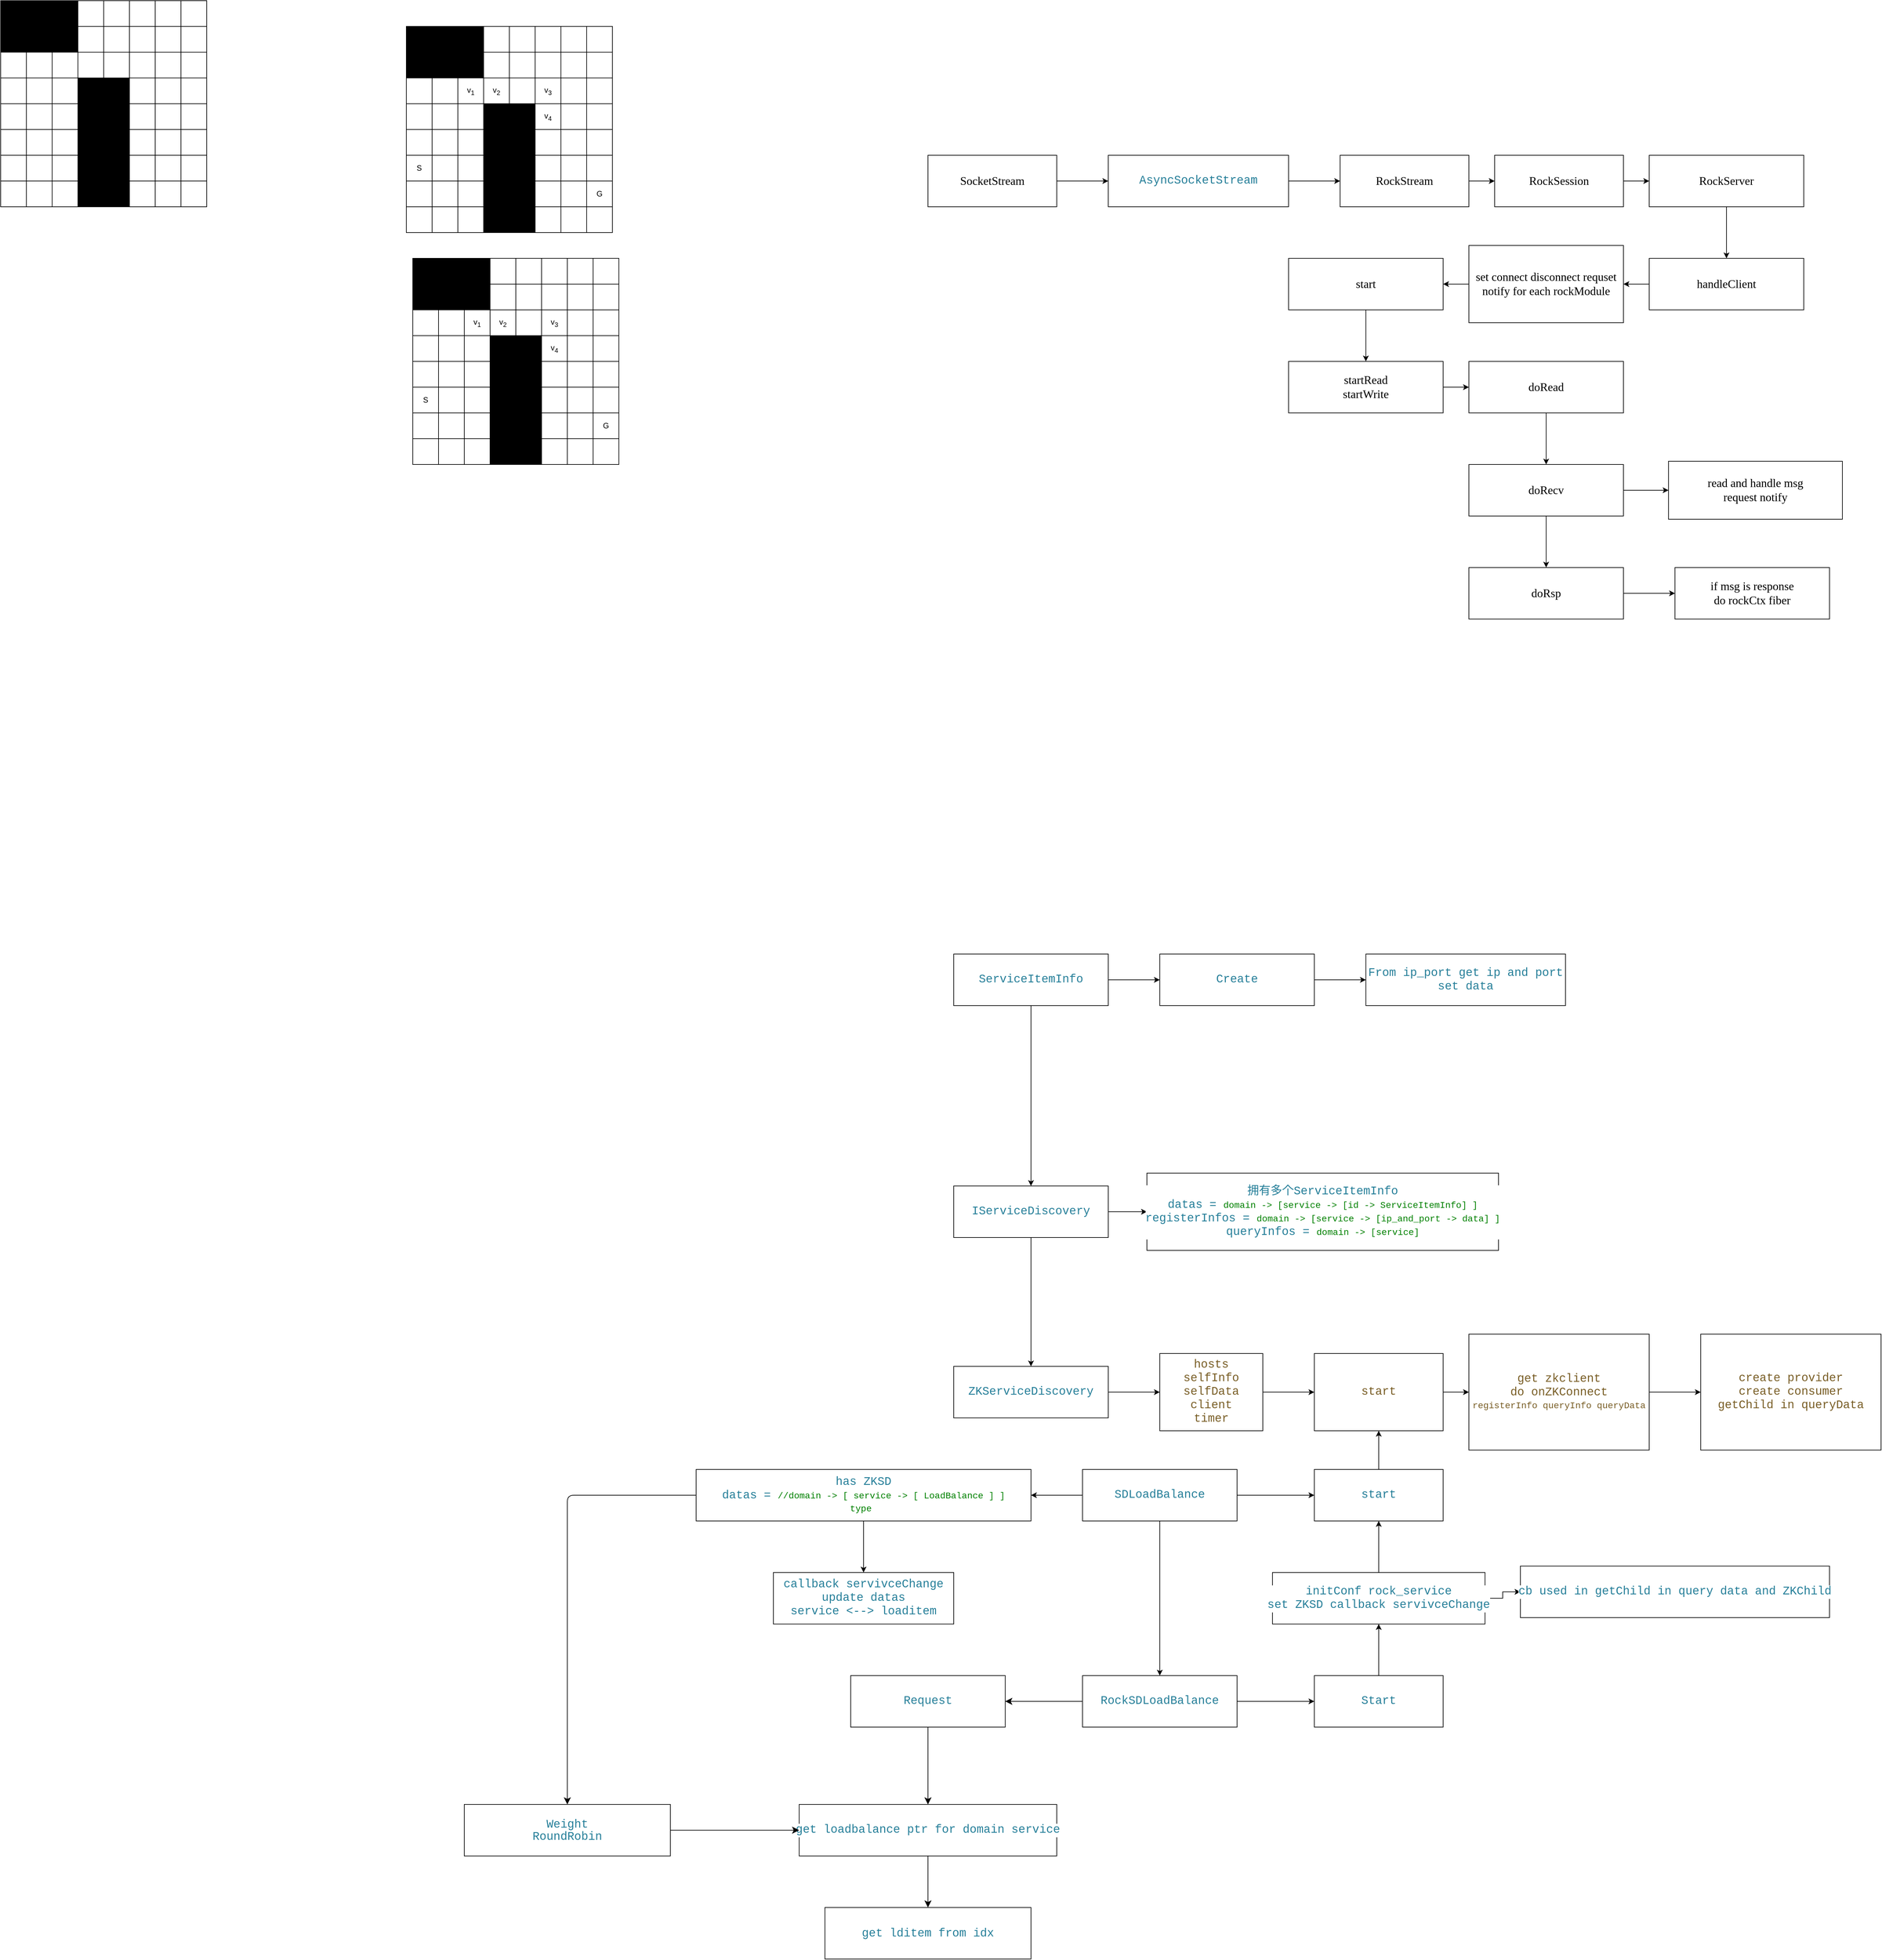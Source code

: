 <mxfile version="24.7.6">
  <diagram name="第 1 页" id="d2mPHhyUvuULvc4ICSST">
    <mxGraphModel dx="2900" dy="1830" grid="1" gridSize="10" guides="1" tooltips="1" connect="1" arrows="1" fold="1" page="1" pageScale="1" pageWidth="827" pageHeight="1169" math="0" shadow="0">
      <root>
        <mxCell id="0" />
        <mxCell id="1" parent="0" />
        <mxCell id="b_20STS_lAYRM_HVw5Nr-14" value="" style="edgeStyle=orthogonalEdgeStyle;rounded=0;orthogonalLoop=1;jettySize=auto;html=1;" parent="1" source="b_20STS_lAYRM_HVw5Nr-1" target="b_20STS_lAYRM_HVw5Nr-13" edge="1">
          <mxGeometry relative="1" as="geometry" />
        </mxCell>
        <mxCell id="b_20STS_lAYRM_HVw5Nr-1" value="&lt;font face=&quot;Lucida Console&quot; style=&quot;font-size: 18px;&quot;&gt;RockServer&lt;/font&gt;" style="rounded=0;whiteSpace=wrap;html=1;" parent="1" vertex="1">
          <mxGeometry x="1160" width="240" height="80" as="geometry" />
        </mxCell>
        <mxCell id="b_20STS_lAYRM_HVw5Nr-8" value="" style="edgeStyle=orthogonalEdgeStyle;rounded=0;orthogonalLoop=1;jettySize=auto;html=1;" parent="1" source="b_20STS_lAYRM_HVw5Nr-2" target="b_20STS_lAYRM_HVw5Nr-7" edge="1">
          <mxGeometry relative="1" as="geometry" />
        </mxCell>
        <mxCell id="b_20STS_lAYRM_HVw5Nr-2" value="&lt;pre style=&quot;color: rgb(59, 59, 59); background-color: rgb(255, 255, 255); font-family: Consolas, &amp;quot;Courier New&amp;quot;, monospace; line-height: 19px; white-space: pre;&quot;&gt;&lt;span style=&quot;color: rgb(38, 127, 153);&quot;&gt;&lt;font style=&quot;font-size: 18px;&quot;&gt;AsyncSocketStream&lt;/font&gt;&lt;/span&gt;&lt;/pre&gt;" style="rounded=0;whiteSpace=wrap;html=1;" parent="1" vertex="1">
          <mxGeometry x="320" width="280" height="80" as="geometry" />
        </mxCell>
        <mxCell id="b_20STS_lAYRM_HVw5Nr-4" value="" style="edgeStyle=orthogonalEdgeStyle;rounded=0;orthogonalLoop=1;jettySize=auto;html=1;" parent="1" source="b_20STS_lAYRM_HVw5Nr-3" target="b_20STS_lAYRM_HVw5Nr-2" edge="1">
          <mxGeometry relative="1" as="geometry" />
        </mxCell>
        <mxCell id="b_20STS_lAYRM_HVw5Nr-3" value="&lt;font face=&quot;Lucida Console&quot; style=&quot;font-size: 18px;&quot;&gt;SocketStream&lt;/font&gt;" style="rounded=0;whiteSpace=wrap;html=1;" parent="1" vertex="1">
          <mxGeometry x="40" width="200" height="80" as="geometry" />
        </mxCell>
        <mxCell id="b_20STS_lAYRM_HVw5Nr-11" value="" style="edgeStyle=orthogonalEdgeStyle;rounded=0;orthogonalLoop=1;jettySize=auto;html=1;" parent="1" source="b_20STS_lAYRM_HVw5Nr-7" target="b_20STS_lAYRM_HVw5Nr-10" edge="1">
          <mxGeometry relative="1" as="geometry" />
        </mxCell>
        <mxCell id="b_20STS_lAYRM_HVw5Nr-7" value="&lt;font face=&quot;Lucida Console&quot; style=&quot;font-size: 18px;&quot;&gt;RockStream&lt;/font&gt;" style="rounded=0;whiteSpace=wrap;html=1;" parent="1" vertex="1">
          <mxGeometry x="680" width="200" height="80" as="geometry" />
        </mxCell>
        <mxCell id="b_20STS_lAYRM_HVw5Nr-12" value="" style="edgeStyle=orthogonalEdgeStyle;rounded=0;orthogonalLoop=1;jettySize=auto;html=1;" parent="1" source="b_20STS_lAYRM_HVw5Nr-10" target="b_20STS_lAYRM_HVw5Nr-1" edge="1">
          <mxGeometry relative="1" as="geometry" />
        </mxCell>
        <mxCell id="b_20STS_lAYRM_HVw5Nr-10" value="&lt;font face=&quot;Lucida Console&quot; style=&quot;font-size: 18px;&quot;&gt;RockSession&lt;/font&gt;" style="rounded=0;whiteSpace=wrap;html=1;" parent="1" vertex="1">
          <mxGeometry x="920" width="200" height="80" as="geometry" />
        </mxCell>
        <mxCell id="b_20STS_lAYRM_HVw5Nr-18" value="" style="edgeStyle=orthogonalEdgeStyle;rounded=0;orthogonalLoop=1;jettySize=auto;html=1;" parent="1" source="b_20STS_lAYRM_HVw5Nr-13" target="b_20STS_lAYRM_HVw5Nr-17" edge="1">
          <mxGeometry relative="1" as="geometry" />
        </mxCell>
        <mxCell id="b_20STS_lAYRM_HVw5Nr-13" value="&lt;font face=&quot;Lucida Console&quot;&gt;&lt;span style=&quot;font-size: 18px;&quot;&gt;handleClient&lt;/span&gt;&lt;/font&gt;" style="rounded=0;whiteSpace=wrap;html=1;" parent="1" vertex="1">
          <mxGeometry x="1160" y="160" width="240" height="80" as="geometry" />
        </mxCell>
        <mxCell id="b_20STS_lAYRM_HVw5Nr-22" value="" style="edgeStyle=orthogonalEdgeStyle;rounded=0;orthogonalLoop=1;jettySize=auto;html=1;" parent="1" source="b_20STS_lAYRM_HVw5Nr-17" target="b_20STS_lAYRM_HVw5Nr-19" edge="1">
          <mxGeometry relative="1" as="geometry" />
        </mxCell>
        <mxCell id="b_20STS_lAYRM_HVw5Nr-17" value="&lt;font face=&quot;Lucida Console&quot;&gt;&lt;span style=&quot;font-size: 18px;&quot;&gt;set connect disconnect requset notify for each rockModule&lt;/span&gt;&lt;/font&gt;" style="rounded=0;whiteSpace=wrap;html=1;" parent="1" vertex="1">
          <mxGeometry x="880" y="140" width="240" height="120" as="geometry" />
        </mxCell>
        <mxCell id="b_20STS_lAYRM_HVw5Nr-24" value="" style="edgeStyle=orthogonalEdgeStyle;rounded=0;orthogonalLoop=1;jettySize=auto;html=1;" parent="1" source="b_20STS_lAYRM_HVw5Nr-19" target="b_20STS_lAYRM_HVw5Nr-23" edge="1">
          <mxGeometry relative="1" as="geometry" />
        </mxCell>
        <mxCell id="b_20STS_lAYRM_HVw5Nr-19" value="&lt;font face=&quot;Lucida Console&quot;&gt;&lt;span style=&quot;font-size: 18px;&quot;&gt;start&lt;/span&gt;&lt;/font&gt;" style="rounded=0;whiteSpace=wrap;html=1;" parent="1" vertex="1">
          <mxGeometry x="600" y="160" width="240" height="80" as="geometry" />
        </mxCell>
        <mxCell id="b_20STS_lAYRM_HVw5Nr-26" value="" style="edgeStyle=orthogonalEdgeStyle;rounded=0;orthogonalLoop=1;jettySize=auto;html=1;" parent="1" source="b_20STS_lAYRM_HVw5Nr-23" target="b_20STS_lAYRM_HVw5Nr-25" edge="1">
          <mxGeometry relative="1" as="geometry" />
        </mxCell>
        <mxCell id="b_20STS_lAYRM_HVw5Nr-23" value="&lt;font face=&quot;Lucida Console&quot;&gt;&lt;span style=&quot;font-size: 18px;&quot;&gt;startRead&lt;/span&gt;&lt;/font&gt;&lt;div&gt;&lt;span style=&quot;font-size: 18px; font-family: &amp;quot;Lucida Console&amp;quot;; background-color: initial;&quot;&gt;startWrite&lt;/span&gt;&lt;/div&gt;" style="rounded=0;whiteSpace=wrap;html=1;" parent="1" vertex="1">
          <mxGeometry x="600" y="320" width="240" height="80" as="geometry" />
        </mxCell>
        <mxCell id="b_20STS_lAYRM_HVw5Nr-31" value="" style="edgeStyle=orthogonalEdgeStyle;rounded=0;orthogonalLoop=1;jettySize=auto;html=1;" parent="1" source="b_20STS_lAYRM_HVw5Nr-25" target="b_20STS_lAYRM_HVw5Nr-30" edge="1">
          <mxGeometry relative="1" as="geometry" />
        </mxCell>
        <mxCell id="b_20STS_lAYRM_HVw5Nr-25" value="&lt;font face=&quot;Lucida Console&quot;&gt;&lt;span style=&quot;font-size: 18px;&quot;&gt;doRead&lt;/span&gt;&lt;/font&gt;" style="rounded=0;whiteSpace=wrap;html=1;" parent="1" vertex="1">
          <mxGeometry x="880" y="320" width="240" height="80" as="geometry" />
        </mxCell>
        <mxCell id="b_20STS_lAYRM_HVw5Nr-27" value="&lt;font face=&quot;Lucida Console&quot;&gt;&lt;span style=&quot;font-size: 18px;&quot;&gt;read and handle msg&lt;/span&gt;&lt;/font&gt;&lt;div&gt;&lt;font face=&quot;Lucida Console&quot;&gt;&lt;span style=&quot;font-size: 18px;&quot;&gt;request notify&lt;/span&gt;&lt;/font&gt;&lt;/div&gt;" style="rounded=0;whiteSpace=wrap;html=1;" parent="1" vertex="1">
          <mxGeometry x="1190" y="475" width="270" height="90" as="geometry" />
        </mxCell>
        <mxCell id="b_20STS_lAYRM_HVw5Nr-32" value="" style="edgeStyle=orthogonalEdgeStyle;rounded=0;orthogonalLoop=1;jettySize=auto;html=1;" parent="1" source="b_20STS_lAYRM_HVw5Nr-30" target="b_20STS_lAYRM_HVw5Nr-27" edge="1">
          <mxGeometry relative="1" as="geometry" />
        </mxCell>
        <mxCell id="b_20STS_lAYRM_HVw5Nr-34" value="" style="edgeStyle=orthogonalEdgeStyle;rounded=0;orthogonalLoop=1;jettySize=auto;html=1;" parent="1" source="b_20STS_lAYRM_HVw5Nr-30" target="b_20STS_lAYRM_HVw5Nr-33" edge="1">
          <mxGeometry relative="1" as="geometry" />
        </mxCell>
        <mxCell id="b_20STS_lAYRM_HVw5Nr-30" value="&lt;font face=&quot;Lucida Console&quot;&gt;&lt;span style=&quot;font-size: 18px;&quot;&gt;doRecv&lt;/span&gt;&lt;/font&gt;" style="rounded=0;whiteSpace=wrap;html=1;" parent="1" vertex="1">
          <mxGeometry x="880" y="480" width="240" height="80" as="geometry" />
        </mxCell>
        <mxCell id="b_20STS_lAYRM_HVw5Nr-36" value="" style="edgeStyle=orthogonalEdgeStyle;rounded=0;orthogonalLoop=1;jettySize=auto;html=1;" parent="1" source="b_20STS_lAYRM_HVw5Nr-33" target="b_20STS_lAYRM_HVw5Nr-35" edge="1">
          <mxGeometry relative="1" as="geometry" />
        </mxCell>
        <mxCell id="b_20STS_lAYRM_HVw5Nr-33" value="&lt;font face=&quot;Lucida Console&quot;&gt;&lt;span style=&quot;font-size: 18px;&quot;&gt;doRsp&lt;/span&gt;&lt;/font&gt;" style="rounded=0;whiteSpace=wrap;html=1;" parent="1" vertex="1">
          <mxGeometry x="880" y="640" width="240" height="80" as="geometry" />
        </mxCell>
        <mxCell id="b_20STS_lAYRM_HVw5Nr-35" value="&lt;font face=&quot;Lucida Console&quot;&gt;&lt;span style=&quot;font-size: 18px;&quot;&gt;if msg is response&lt;/span&gt;&lt;/font&gt;&lt;div&gt;&lt;font face=&quot;Lucida Console&quot;&gt;&lt;span style=&quot;font-size: 18px;&quot;&gt;do rockCtx fiber&lt;/span&gt;&lt;/font&gt;&lt;/div&gt;" style="rounded=0;whiteSpace=wrap;html=1;" parent="1" vertex="1">
          <mxGeometry x="1200" y="640" width="240" height="80" as="geometry" />
        </mxCell>
        <mxCell id="FbWuHJWxQ1fCQQly8lGh-6" value="" style="edgeStyle=orthogonalEdgeStyle;rounded=0;orthogonalLoop=1;jettySize=auto;html=1;" parent="1" source="FbWuHJWxQ1fCQQly8lGh-1" target="FbWuHJWxQ1fCQQly8lGh-2" edge="1">
          <mxGeometry relative="1" as="geometry" />
        </mxCell>
        <mxCell id="LXZmz6eaG3HPmyScxbba-10" value="" style="edgeStyle=orthogonalEdgeStyle;rounded=0;orthogonalLoop=1;jettySize=auto;html=1;" parent="1" source="FbWuHJWxQ1fCQQly8lGh-1" target="LXZmz6eaG3HPmyScxbba-9" edge="1">
          <mxGeometry relative="1" as="geometry" />
        </mxCell>
        <mxCell id="FbWuHJWxQ1fCQQly8lGh-1" value="&lt;div style=&quot;color: rgb(59, 59, 59); background-color: rgb(255, 255, 255); font-family: Consolas, &amp;quot;Courier New&amp;quot;, monospace; line-height: 19px; white-space: pre;&quot;&gt;&lt;div style=&quot;line-height: 19px;&quot;&gt;&lt;span style=&quot;color: rgb(38, 127, 153);&quot;&gt;&lt;font style=&quot;font-size: 18px;&quot;&gt;IServiceDiscovery&lt;/font&gt;&lt;/span&gt;&lt;/div&gt;&lt;/div&gt;" style="rounded=0;whiteSpace=wrap;html=1;" parent="1" vertex="1">
          <mxGeometry x="80" y="1600" width="240" height="80" as="geometry" />
        </mxCell>
        <mxCell id="LXZmz6eaG3HPmyScxbba-2" value="" style="edgeStyle=orthogonalEdgeStyle;rounded=0;orthogonalLoop=1;jettySize=auto;html=1;" parent="1" source="FbWuHJWxQ1fCQQly8lGh-2" target="LXZmz6eaG3HPmyScxbba-1" edge="1">
          <mxGeometry relative="1" as="geometry" />
        </mxCell>
        <mxCell id="FbWuHJWxQ1fCQQly8lGh-2" value="&lt;div style=&quot;color: rgb(59, 59, 59); background-color: rgb(255, 255, 255); font-family: Consolas, &amp;quot;Courier New&amp;quot;, monospace; line-height: 19px; white-space: pre;&quot;&gt;&lt;span style=&quot;color: rgb(38, 127, 153);&quot;&gt;&lt;font style=&quot;font-size: 18px;&quot;&gt;ZKServiceDiscovery&lt;/font&gt;&lt;/span&gt;&lt;/div&gt;" style="rounded=0;whiteSpace=wrap;html=1;" parent="1" vertex="1">
          <mxGeometry x="80" y="1880" width="240" height="80" as="geometry" />
        </mxCell>
        <mxCell id="FbWuHJWxQ1fCQQly8lGh-5" value="" style="edgeStyle=orthogonalEdgeStyle;rounded=0;orthogonalLoop=1;jettySize=auto;html=1;" parent="1" source="FbWuHJWxQ1fCQQly8lGh-3" target="FbWuHJWxQ1fCQQly8lGh-1" edge="1">
          <mxGeometry relative="1" as="geometry" />
        </mxCell>
        <mxCell id="LXZmz6eaG3HPmyScxbba-4" value="" style="edgeStyle=orthogonalEdgeStyle;rounded=0;orthogonalLoop=1;jettySize=auto;html=1;" parent="1" source="FbWuHJWxQ1fCQQly8lGh-3" target="LXZmz6eaG3HPmyScxbba-3" edge="1">
          <mxGeometry relative="1" as="geometry" />
        </mxCell>
        <mxCell id="FbWuHJWxQ1fCQQly8lGh-3" value="&lt;div style=&quot;color: rgb(59, 59, 59); background-color: rgb(255, 255, 255); font-family: Consolas, &amp;quot;Courier New&amp;quot;, monospace; line-height: 19px; white-space: pre;&quot;&gt;&lt;div style=&quot;line-height: 19px;&quot;&gt;&lt;div style=&quot;line-height: 19px;&quot;&gt;&lt;span style=&quot;color: rgb(38, 127, 153);&quot;&gt;&lt;font style=&quot;font-size: 18px;&quot;&gt;ServiceItemInfo&lt;/font&gt;&lt;/span&gt;&lt;/div&gt;&lt;/div&gt;&lt;/div&gt;" style="rounded=0;whiteSpace=wrap;html=1;" parent="1" vertex="1">
          <mxGeometry x="80" y="1240" width="240" height="80" as="geometry" />
        </mxCell>
        <mxCell id="pS0YvzMVe67xT3mDCH28-2" value="" style="edgeStyle=orthogonalEdgeStyle;rounded=0;orthogonalLoop=1;jettySize=auto;html=1;" parent="1" source="FbWuHJWxQ1fCQQly8lGh-7" target="pS0YvzMVe67xT3mDCH28-1" edge="1">
          <mxGeometry relative="1" as="geometry" />
        </mxCell>
        <mxCell id="zuj-DUAl6IfDfsKlfWeG-2" value="" style="edgeStyle=none;curved=1;rounded=0;orthogonalLoop=1;jettySize=auto;html=1;fontSize=12;startSize=8;endSize=8;" parent="1" source="FbWuHJWxQ1fCQQly8lGh-7" target="zuj-DUAl6IfDfsKlfWeG-1" edge="1">
          <mxGeometry relative="1" as="geometry" />
        </mxCell>
        <mxCell id="FbWuHJWxQ1fCQQly8lGh-7" value="&lt;div style=&quot;color: rgb(59, 59, 59); background-color: rgb(255, 255, 255); font-family: Consolas, &amp;quot;Courier New&amp;quot;, monospace; line-height: 19px; white-space: pre;&quot;&gt;&lt;div style=&quot;line-height: 19px;&quot;&gt;&lt;span style=&quot;color: rgb(38, 127, 153);&quot;&gt;&lt;font style=&quot;font-size: 18px;&quot;&gt;RockSDLoadBalance&lt;/font&gt;&lt;/span&gt;&lt;/div&gt;&lt;/div&gt;" style="rounded=0;whiteSpace=wrap;html=1;" parent="1" vertex="1">
          <mxGeometry x="280" y="2360" width="240" height="80" as="geometry" />
        </mxCell>
        <mxCell id="pS0YvzMVe67xT3mDCH28-6" value="" style="edgeStyle=orthogonalEdgeStyle;rounded=0;orthogonalLoop=1;jettySize=auto;html=1;" parent="1" source="Y9UezcKfLyh4hibmYz1g-1" target="pS0YvzMVe67xT3mDCH28-5" edge="1">
          <mxGeometry relative="1" as="geometry" />
        </mxCell>
        <mxCell id="msbiENJLlhLD6t8gdGTx-8" value="" style="edgeStyle=orthogonalEdgeStyle;rounded=0;orthogonalLoop=1;jettySize=auto;html=1;" parent="1" source="Y9UezcKfLyh4hibmYz1g-1" target="msbiENJLlhLD6t8gdGTx-7" edge="1">
          <mxGeometry relative="1" as="geometry" />
        </mxCell>
        <mxCell id="msbiENJLlhLD6t8gdGTx-11" value="" style="edgeStyle=orthogonalEdgeStyle;rounded=0;orthogonalLoop=1;jettySize=auto;html=1;entryX=0.5;entryY=0;entryDx=0;entryDy=0;" parent="1" source="Y9UezcKfLyh4hibmYz1g-1" target="FbWuHJWxQ1fCQQly8lGh-7" edge="1">
          <mxGeometry relative="1" as="geometry">
            <mxPoint x="400" y="2210" as="targetPoint" />
          </mxGeometry>
        </mxCell>
        <mxCell id="Y9UezcKfLyh4hibmYz1g-1" value="&lt;div style=&quot;color: rgb(59, 59, 59); background-color: rgb(255, 255, 255); font-family: Consolas, &amp;quot;Courier New&amp;quot;, monospace; line-height: 19px; white-space: pre;&quot;&gt;&lt;div style=&quot;line-height: 19px;&quot;&gt;&lt;div style=&quot;line-height: 19px;&quot;&gt;&lt;span style=&quot;color: rgb(38, 127, 153);&quot;&gt;&lt;font style=&quot;font-size: 18px;&quot;&gt;SDLoadBalance&lt;/font&gt;&lt;/span&gt;&lt;/div&gt;&lt;/div&gt;&lt;/div&gt;" style="rounded=0;whiteSpace=wrap;html=1;" parent="1" vertex="1">
          <mxGeometry x="280" y="2040" width="240" height="80" as="geometry" />
        </mxCell>
        <mxCell id="LXZmz6eaG3HPmyScxbba-12" value="" style="edgeStyle=orthogonalEdgeStyle;rounded=0;orthogonalLoop=1;jettySize=auto;html=1;" parent="1" source="LXZmz6eaG3HPmyScxbba-1" target="LXZmz6eaG3HPmyScxbba-11" edge="1">
          <mxGeometry relative="1" as="geometry" />
        </mxCell>
        <mxCell id="LXZmz6eaG3HPmyScxbba-1" value="&lt;div style=&quot;background-color: rgb(255, 255, 255); font-family: Consolas, &amp;quot;Courier New&amp;quot;, monospace; line-height: 19px; white-space: pre;&quot;&gt;&lt;div style=&quot;line-height: 19px;&quot;&gt;&lt;font color=&quot;#795e26&quot;&gt;&lt;span style=&quot;font-size: 18px;&quot;&gt;hosts&lt;/span&gt;&lt;/font&gt;&lt;/div&gt;&lt;div style=&quot;line-height: 19px;&quot;&gt;&lt;font color=&quot;#795e26&quot;&gt;&lt;span style=&quot;font-size: 18px;&quot;&gt;selfInfo&lt;/span&gt;&lt;/font&gt;&lt;/div&gt;&lt;div style=&quot;line-height: 19px;&quot;&gt;&lt;font color=&quot;#795e26&quot;&gt;&lt;span style=&quot;font-size: 18px;&quot;&gt;selfData&lt;/span&gt;&lt;/font&gt;&lt;/div&gt;&lt;div style=&quot;line-height: 19px;&quot;&gt;&lt;font color=&quot;#795e26&quot;&gt;&lt;span style=&quot;font-size: 18px;&quot;&gt;client&lt;/span&gt;&lt;/font&gt;&lt;/div&gt;&lt;div style=&quot;line-height: 19px;&quot;&gt;&lt;font color=&quot;#795e26&quot;&gt;&lt;span style=&quot;font-size: 18px;&quot;&gt;timer&lt;/span&gt;&lt;/font&gt;&lt;/div&gt;&lt;/div&gt;" style="rounded=0;whiteSpace=wrap;html=1;" parent="1" vertex="1">
          <mxGeometry x="400" y="1860" width="160" height="120" as="geometry" />
        </mxCell>
        <mxCell id="LXZmz6eaG3HPmyScxbba-8" value="" style="edgeStyle=orthogonalEdgeStyle;rounded=0;orthogonalLoop=1;jettySize=auto;html=1;" parent="1" source="LXZmz6eaG3HPmyScxbba-3" target="LXZmz6eaG3HPmyScxbba-7" edge="1">
          <mxGeometry relative="1" as="geometry" />
        </mxCell>
        <mxCell id="LXZmz6eaG3HPmyScxbba-3" value="&lt;div style=&quot;background-color: rgb(255, 255, 255); font-family: Consolas, &amp;quot;Courier New&amp;quot;, monospace; line-height: 19px; white-space: pre;&quot;&gt;&lt;div style=&quot;line-height: 19px;&quot;&gt;&lt;div style=&quot;line-height: 19px;&quot;&gt;&lt;font color=&quot;#267f99&quot;&gt;&lt;span style=&quot;font-size: 18px;&quot;&gt;Create&lt;/span&gt;&lt;/font&gt;&lt;/div&gt;&lt;/div&gt;&lt;/div&gt;" style="rounded=0;whiteSpace=wrap;html=1;" parent="1" vertex="1">
          <mxGeometry x="400" y="1240" width="240" height="80" as="geometry" />
        </mxCell>
        <mxCell id="LXZmz6eaG3HPmyScxbba-7" value="&lt;div style=&quot;background-color: rgb(255, 255, 255); font-family: Consolas, &amp;quot;Courier New&amp;quot;, monospace; line-height: 19px; white-space: pre;&quot;&gt;&lt;div style=&quot;line-height: 19px;&quot;&gt;&lt;div style=&quot;line-height: 19px;&quot;&gt;&lt;font color=&quot;#267f99&quot;&gt;&lt;span style=&quot;font-size: 18px;&quot;&gt;From ip_port get ip and port&lt;/span&gt;&lt;/font&gt;&lt;/div&gt;&lt;div style=&quot;line-height: 19px;&quot;&gt;&lt;font color=&quot;#267f99&quot;&gt;&lt;span style=&quot;font-size: 18px;&quot;&gt;set data&lt;/span&gt;&lt;/font&gt;&lt;/div&gt;&lt;/div&gt;&lt;/div&gt;" style="rounded=0;whiteSpace=wrap;html=1;" parent="1" vertex="1">
          <mxGeometry x="720" y="1240" width="310" height="80" as="geometry" />
        </mxCell>
        <mxCell id="LXZmz6eaG3HPmyScxbba-9" value="&lt;div style=&quot;background-color: rgb(255, 255, 255); font-family: Consolas, &amp;quot;Courier New&amp;quot;, monospace; line-height: 19px; white-space: pre;&quot;&gt;&lt;div style=&quot;line-height: 19px;&quot;&gt;&lt;font color=&quot;#267f99&quot;&gt;&lt;span style=&quot;font-size: 18px;&quot;&gt;拥有多个ServiceItemInfo&lt;/span&gt;&lt;/font&gt;&lt;/div&gt;&lt;div style=&quot;line-height: 19px;&quot;&gt;&lt;font color=&quot;#267f99&quot;&gt;&lt;span style=&quot;font-size: 18px;&quot;&gt;datas = &lt;/span&gt;&lt;/font&gt;&lt;span style=&quot;color: rgb(0, 128, 0); font-size: 14px;&quot;&gt;domain -&amp;gt; [service -&amp;gt; [id -&amp;gt; ServiceItemInfo] ]&lt;/span&gt;&lt;/div&gt;&lt;div style=&quot;line-height: 19px;&quot;&gt;&lt;font color=&quot;#267f99&quot;&gt;&lt;span style=&quot;font-size: 18px;&quot;&gt;registerInfos = &lt;/span&gt;&lt;/font&gt;&lt;span style=&quot;color: rgb(0, 128, 0); font-size: 14px;&quot;&gt;domain -&amp;gt; [service -&amp;gt; [ip_and_port -&amp;gt; data] ]&lt;/span&gt;&lt;/div&gt;&lt;div style=&quot;line-height: 19px;&quot;&gt;&lt;font color=&quot;#267f99&quot;&gt;&lt;span style=&quot;font-size: 18px;&quot;&gt;queryInfos = &lt;/span&gt;&lt;/font&gt;&lt;span style=&quot;color: rgb(0, 128, 0); font-size: 14px;&quot;&gt;domain -&amp;gt; [service]&lt;/span&gt;&lt;/div&gt;&lt;/div&gt;" style="rounded=0;whiteSpace=wrap;html=1;" parent="1" vertex="1">
          <mxGeometry x="380" y="1580" width="546" height="120" as="geometry" />
        </mxCell>
        <mxCell id="LXZmz6eaG3HPmyScxbba-16" value="" style="edgeStyle=orthogonalEdgeStyle;rounded=0;orthogonalLoop=1;jettySize=auto;html=1;" parent="1" source="LXZmz6eaG3HPmyScxbba-11" target="LXZmz6eaG3HPmyScxbba-15" edge="1">
          <mxGeometry relative="1" as="geometry" />
        </mxCell>
        <mxCell id="LXZmz6eaG3HPmyScxbba-11" value="&lt;div style=&quot;background-color: rgb(255, 255, 255); font-family: Consolas, &amp;quot;Courier New&amp;quot;, monospace; line-height: 19px; white-space: pre;&quot;&gt;&lt;div style=&quot;line-height: 19px;&quot;&gt;&lt;font color=&quot;#795e26&quot;&gt;&lt;span style=&quot;font-size: 18px;&quot;&gt;start&lt;/span&gt;&lt;/font&gt;&lt;/div&gt;&lt;/div&gt;" style="rounded=0;whiteSpace=wrap;html=1;" parent="1" vertex="1">
          <mxGeometry x="640" y="1860" width="200" height="120" as="geometry" />
        </mxCell>
        <mxCell id="msbiENJLlhLD6t8gdGTx-6" value="" style="edgeStyle=orthogonalEdgeStyle;rounded=0;orthogonalLoop=1;jettySize=auto;html=1;" parent="1" source="LXZmz6eaG3HPmyScxbba-15" target="msbiENJLlhLD6t8gdGTx-5" edge="1">
          <mxGeometry relative="1" as="geometry" />
        </mxCell>
        <mxCell id="LXZmz6eaG3HPmyScxbba-15" value="&lt;div style=&quot;background-color: rgb(255, 255, 255); font-family: Consolas, &amp;quot;Courier New&amp;quot;, monospace; line-height: 19px; white-space: pre;&quot;&gt;&lt;div style=&quot;line-height: 19px;&quot;&gt;&lt;font color=&quot;#795e26&quot;&gt;&lt;span style=&quot;font-size: 18px;&quot;&gt;get zkclient&lt;/span&gt;&lt;/font&gt;&lt;/div&gt;&lt;div style=&quot;line-height: 19px;&quot;&gt;&lt;font color=&quot;#795e26&quot;&gt;&lt;span style=&quot;font-size: 18px;&quot;&gt;do &lt;/span&gt;&lt;/font&gt;&lt;span style=&quot;color: rgb(121, 94, 38);&quot;&gt;&lt;font style=&quot;font-size: 18px;&quot;&gt;onZKConnect&lt;/font&gt;&lt;/span&gt;&lt;/div&gt;&lt;div style=&quot;line-height: 19px;&quot;&gt;&lt;div style=&quot;color: rgb(59, 59, 59); font-size: 14px; line-height: 19px;&quot;&gt;&lt;span style=&quot;color: #795e26;&quot;&gt;registerInfo queryInfo queryData&lt;/span&gt;&lt;/div&gt;&lt;/div&gt;&lt;/div&gt;" style="rounded=0;whiteSpace=wrap;html=1;" parent="1" vertex="1">
          <mxGeometry x="880" y="1830" width="280" height="180" as="geometry" />
        </mxCell>
        <mxCell id="pS0YvzMVe67xT3mDCH28-4" value="" style="edgeStyle=orthogonalEdgeStyle;rounded=0;orthogonalLoop=1;jettySize=auto;html=1;" parent="1" source="pS0YvzMVe67xT3mDCH28-1" target="pS0YvzMVe67xT3mDCH28-3" edge="1">
          <mxGeometry relative="1" as="geometry" />
        </mxCell>
        <mxCell id="pS0YvzMVe67xT3mDCH28-1" value="&lt;div style=&quot;color: rgb(59, 59, 59); background-color: rgb(255, 255, 255); font-family: Consolas, &amp;quot;Courier New&amp;quot;, monospace; line-height: 19px; white-space: pre;&quot;&gt;&lt;div style=&quot;line-height: 19px;&quot;&gt;&lt;span style=&quot;color: rgb(38, 127, 153);&quot;&gt;&lt;font style=&quot;font-size: 18px;&quot;&gt;Start&lt;/font&gt;&lt;/span&gt;&lt;/div&gt;&lt;/div&gt;" style="rounded=0;whiteSpace=wrap;html=1;" parent="1" vertex="1">
          <mxGeometry x="640" y="2360" width="200" height="80" as="geometry" />
        </mxCell>
        <mxCell id="pS0YvzMVe67xT3mDCH28-7" value="" style="edgeStyle=orthogonalEdgeStyle;rounded=0;orthogonalLoop=1;jettySize=auto;html=1;" parent="1" source="pS0YvzMVe67xT3mDCH28-3" target="pS0YvzMVe67xT3mDCH28-5" edge="1">
          <mxGeometry relative="1" as="geometry" />
        </mxCell>
        <mxCell id="msbiENJLlhLD6t8gdGTx-2" value="" style="edgeStyle=orthogonalEdgeStyle;rounded=0;orthogonalLoop=1;jettySize=auto;html=1;" parent="1" source="pS0YvzMVe67xT3mDCH28-3" target="msbiENJLlhLD6t8gdGTx-1" edge="1">
          <mxGeometry relative="1" as="geometry" />
        </mxCell>
        <mxCell id="pS0YvzMVe67xT3mDCH28-3" value="&lt;div style=&quot;background-color: rgb(255, 255, 255); font-family: Consolas, &amp;quot;Courier New&amp;quot;, monospace; line-height: 19px; white-space: pre;&quot;&gt;&lt;div style=&quot;line-height: 19px;&quot;&gt;&lt;span style=&quot;color: rgb(38, 127, 153); font-size: 18px;&quot;&gt;initConf rock_service&lt;/span&gt;&lt;/div&gt;&lt;div style=&quot;line-height: 19px;&quot;&gt;&lt;span style=&quot;color: rgb(38, 127, 153); font-size: 18px;&quot;&gt;set ZKSD callback servivceChange&lt;/span&gt;&lt;/div&gt;&lt;/div&gt;" style="rounded=0;whiteSpace=wrap;html=1;" parent="1" vertex="1">
          <mxGeometry x="575" y="2200" width="330" height="80" as="geometry" />
        </mxCell>
        <mxCell id="msbiENJLlhLD6t8gdGTx-3" style="edgeStyle=orthogonalEdgeStyle;rounded=0;orthogonalLoop=1;jettySize=auto;html=1;exitX=0.5;exitY=0;exitDx=0;exitDy=0;entryX=0.5;entryY=1;entryDx=0;entryDy=0;" parent="1" source="pS0YvzMVe67xT3mDCH28-5" target="LXZmz6eaG3HPmyScxbba-11" edge="1">
          <mxGeometry relative="1" as="geometry" />
        </mxCell>
        <mxCell id="pS0YvzMVe67xT3mDCH28-5" value="&lt;div style=&quot;color: rgb(59, 59, 59); background-color: rgb(255, 255, 255); font-family: Consolas, &amp;quot;Courier New&amp;quot;, monospace; line-height: 19px; white-space: pre;&quot;&gt;&lt;div style=&quot;line-height: 19px;&quot;&gt;&lt;div style=&quot;line-height: 19px;&quot;&gt;&lt;span style=&quot;color: rgb(38, 127, 153);&quot;&gt;&lt;font style=&quot;font-size: 18px;&quot;&gt;start&lt;/font&gt;&lt;/span&gt;&lt;/div&gt;&lt;/div&gt;&lt;/div&gt;" style="rounded=0;whiteSpace=wrap;html=1;" parent="1" vertex="1">
          <mxGeometry x="640" y="2040" width="200" height="80" as="geometry" />
        </mxCell>
        <mxCell id="msbiENJLlhLD6t8gdGTx-1" value="&lt;div style=&quot;background-color: rgb(255, 255, 255); font-family: Consolas, &amp;quot;Courier New&amp;quot;, monospace; line-height: 19px; white-space: pre;&quot;&gt;&lt;div style=&quot;line-height: 19px;&quot;&gt;&lt;font color=&quot;#267f99&quot;&gt;&lt;span style=&quot;font-size: 18px;&quot;&gt;cb used in getChild in query data and ZKChild&lt;/span&gt;&lt;/font&gt;&lt;/div&gt;&lt;/div&gt;" style="rounded=0;whiteSpace=wrap;html=1;" parent="1" vertex="1">
          <mxGeometry x="960" y="2190" width="480" height="80" as="geometry" />
        </mxCell>
        <mxCell id="msbiENJLlhLD6t8gdGTx-5" value="&lt;div style=&quot;background-color: rgb(255, 255, 255); font-family: Consolas, &amp;quot;Courier New&amp;quot;, monospace; line-height: 19px; white-space: pre;&quot;&gt;&lt;div style=&quot;line-height: 19px;&quot;&gt;&lt;font color=&quot;#795e26&quot;&gt;&lt;span style=&quot;font-size: 18px;&quot;&gt;create provider&lt;/span&gt;&lt;/font&gt;&lt;/div&gt;&lt;div style=&quot;line-height: 19px;&quot;&gt;&lt;font color=&quot;#795e26&quot;&gt;&lt;span style=&quot;font-size: 18px;&quot;&gt;create consumer&lt;/span&gt;&lt;/font&gt;&lt;/div&gt;&lt;div style=&quot;line-height: 19px;&quot;&gt;&lt;font color=&quot;#795e26&quot;&gt;&lt;span style=&quot;font-size: 18px;&quot;&gt;getChild in queryData&lt;/span&gt;&lt;/font&gt;&lt;/div&gt;&lt;/div&gt;" style="rounded=0;whiteSpace=wrap;html=1;" parent="1" vertex="1">
          <mxGeometry x="1240" y="1830" width="280" height="180" as="geometry" />
        </mxCell>
        <mxCell id="msbiENJLlhLD6t8gdGTx-15" value="" style="edgeStyle=orthogonalEdgeStyle;rounded=0;orthogonalLoop=1;jettySize=auto;html=1;" parent="1" source="msbiENJLlhLD6t8gdGTx-7" target="msbiENJLlhLD6t8gdGTx-14" edge="1">
          <mxGeometry relative="1" as="geometry" />
        </mxCell>
        <mxCell id="zuj-DUAl6IfDfsKlfWeG-9" style="edgeStyle=orthogonalEdgeStyle;rounded=1;orthogonalLoop=1;jettySize=auto;html=1;exitX=0;exitY=0.5;exitDx=0;exitDy=0;entryX=0.5;entryY=0;entryDx=0;entryDy=0;fontSize=12;startSize=8;endSize=8;" parent="1" source="msbiENJLlhLD6t8gdGTx-7" target="zuj-DUAl6IfDfsKlfWeG-6" edge="1">
          <mxGeometry relative="1" as="geometry" />
        </mxCell>
        <mxCell id="msbiENJLlhLD6t8gdGTx-7" value="&lt;div style=&quot;background-color: rgb(255, 255, 255); font-family: Consolas, &amp;quot;Courier New&amp;quot;, monospace; line-height: 19px; white-space: pre;&quot;&gt;&lt;div style=&quot;line-height: 19px;&quot;&gt;&lt;div style=&quot;line-height: 19px;&quot;&gt;&lt;font color=&quot;#267f99&quot;&gt;&lt;span style=&quot;font-size: 18px;&quot;&gt;has ZKSD&lt;/span&gt;&lt;/font&gt;&lt;/div&gt;&lt;div style=&quot;line-height: 19px;&quot;&gt;&lt;font color=&quot;#267f99&quot;&gt;&lt;span style=&quot;font-size: 18px;&quot;&gt;datas = &lt;/span&gt;&lt;/font&gt;&lt;span style=&quot;color: rgb(0, 128, 0); font-size: 14px;&quot;&gt;//domain -&amp;gt; [ service -&amp;gt; [ LoadBalance ] ]&lt;/span&gt;&lt;/div&gt;&lt;div style=&quot;line-height: 19px;&quot;&gt;&lt;span style=&quot;color: rgb(0, 128, 0); font-size: 14px;&quot;&gt;type &lt;/span&gt;&lt;/div&gt;&lt;/div&gt;&lt;/div&gt;" style="rounded=0;whiteSpace=wrap;html=1;" parent="1" vertex="1">
          <mxGeometry x="-320" y="2040" width="520" height="80" as="geometry" />
        </mxCell>
        <mxCell id="msbiENJLlhLD6t8gdGTx-14" value="&lt;div style=&quot;background-color: rgb(255, 255, 255); font-family: Consolas, &amp;quot;Courier New&amp;quot;, monospace; line-height: 19px; white-space: pre;&quot;&gt;&lt;div style=&quot;line-height: 19px;&quot;&gt;&lt;span style=&quot;color: rgb(38, 127, 153); font-size: 18px;&quot;&gt;callback servivceChange&lt;/span&gt;&lt;br&gt;&lt;/div&gt;&lt;div style=&quot;line-height: 19px;&quot;&gt;&lt;span style=&quot;color: rgb(38, 127, 153); font-size: 18px;&quot;&gt;update datas&lt;/span&gt;&lt;/div&gt;&lt;div style=&quot;line-height: 19px;&quot;&gt;&lt;font color=&quot;#267f99&quot;&gt;&lt;span style=&quot;font-size: 18px;&quot;&gt;service &amp;lt;--&amp;gt; loaditem&lt;/span&gt;&lt;/font&gt;&lt;/div&gt;&lt;/div&gt;" style="rounded=0;whiteSpace=wrap;html=1;" parent="1" vertex="1">
          <mxGeometry x="-200" y="2200" width="280" height="80" as="geometry" />
        </mxCell>
        <mxCell id="zuj-DUAl6IfDfsKlfWeG-4" value="" style="edgeStyle=none;curved=1;rounded=0;orthogonalLoop=1;jettySize=auto;html=1;fontSize=12;startSize=8;endSize=8;" parent="1" source="zuj-DUAl6IfDfsKlfWeG-1" target="zuj-DUAl6IfDfsKlfWeG-3" edge="1">
          <mxGeometry relative="1" as="geometry" />
        </mxCell>
        <mxCell id="zuj-DUAl6IfDfsKlfWeG-1" value="&lt;div style=&quot;color: rgb(59, 59, 59); background-color: rgb(255, 255, 255); font-family: Consolas, &amp;quot;Courier New&amp;quot;, monospace; line-height: 19px; white-space: pre;&quot;&gt;&lt;div style=&quot;line-height: 19px;&quot;&gt;&lt;span style=&quot;color: rgb(38, 127, 153);&quot;&gt;&lt;font style=&quot;font-size: 18px;&quot;&gt;Request&lt;/font&gt;&lt;/span&gt;&lt;/div&gt;&lt;/div&gt;" style="rounded=0;whiteSpace=wrap;html=1;" parent="1" vertex="1">
          <mxGeometry x="-80" y="2360" width="240" height="80" as="geometry" />
        </mxCell>
        <mxCell id="zuj-DUAl6IfDfsKlfWeG-13" value="" style="edgeStyle=none;curved=1;rounded=0;orthogonalLoop=1;jettySize=auto;html=1;fontSize=12;startSize=8;endSize=8;" parent="1" source="zuj-DUAl6IfDfsKlfWeG-3" target="zuj-DUAl6IfDfsKlfWeG-10" edge="1">
          <mxGeometry relative="1" as="geometry" />
        </mxCell>
        <mxCell id="zuj-DUAl6IfDfsKlfWeG-3" value="&lt;div style=&quot;background-color: rgb(255, 255, 255); font-family: Consolas, &amp;quot;Courier New&amp;quot;, monospace; line-height: 19px; white-space: pre;&quot;&gt;&lt;div style=&quot;line-height: 19px;&quot;&gt;&lt;font color=&quot;#267f99&quot;&gt;&lt;span style=&quot;font-size: 18px;&quot;&gt;get loadbalance ptr for domain service&lt;/span&gt;&lt;/font&gt;&lt;/div&gt;&lt;/div&gt;" style="rounded=0;whiteSpace=wrap;html=1;" parent="1" vertex="1">
          <mxGeometry x="-160" y="2560" width="400" height="80" as="geometry" />
        </mxCell>
        <mxCell id="zuj-DUAl6IfDfsKlfWeG-12" style="edgeStyle=none;curved=1;rounded=0;orthogonalLoop=1;jettySize=auto;html=1;fontSize=12;startSize=8;endSize=8;" parent="1" source="zuj-DUAl6IfDfsKlfWeG-6" target="zuj-DUAl6IfDfsKlfWeG-3" edge="1">
          <mxGeometry relative="1" as="geometry" />
        </mxCell>
        <mxCell id="zuj-DUAl6IfDfsKlfWeG-6" value="&lt;div style=&quot;background-color: rgb(255, 255, 255); font-family: Consolas, &amp;quot;Courier New&amp;quot;, monospace; line-height: 19px; white-space: pre; font-size: 18px;&quot;&gt;&lt;div style=&quot;line-height: 19px;&quot;&gt;&lt;font style=&quot;font-size: 18px;&quot; color=&quot;#267f99&quot;&gt;&lt;span style=&quot;&quot;&gt;Weight&lt;/span&gt;&lt;/font&gt;&lt;/div&gt;&lt;div style=&quot;line-height: 19px;&quot;&gt;&lt;div style=&quot;color: rgb(59, 59, 59); line-height: 19px;&quot;&gt;&lt;span style=&quot;color: #267f99;&quot;&gt;RoundRobin&lt;/span&gt;&lt;/div&gt;&lt;/div&gt;&lt;/div&gt;" style="rounded=0;whiteSpace=wrap;html=1;" parent="1" vertex="1">
          <mxGeometry x="-680" y="2560" width="320" height="80" as="geometry" />
        </mxCell>
        <mxCell id="zuj-DUAl6IfDfsKlfWeG-10" value="&lt;div style=&quot;background-color: rgb(255, 255, 255); font-family: Consolas, &amp;quot;Courier New&amp;quot;, monospace; line-height: 19px; white-space: pre; font-size: 18px;&quot;&gt;&lt;div style=&quot;line-height: 19px;&quot;&gt;&lt;font color=&quot;#267f99&quot;&gt;get lditem from idx&lt;/font&gt;&lt;/div&gt;&lt;/div&gt;" style="rounded=0;whiteSpace=wrap;html=1;" parent="1" vertex="1">
          <mxGeometry x="-120" y="2720" width="320" height="80" as="geometry" />
        </mxCell>
        <mxCell id="zG1TftXiIkV4ZdlM_Xne-3" value="" style="rounded=0;whiteSpace=wrap;html=1;fillColor=#000000;" vertex="1" parent="1">
          <mxGeometry x="-1400" y="-240" width="40" height="40" as="geometry" />
        </mxCell>
        <mxCell id="zG1TftXiIkV4ZdlM_Xne-4" value="" style="rounded=0;whiteSpace=wrap;html=1;strokeColor=default;fillColor=#000000;" vertex="1" parent="1">
          <mxGeometry x="-1360" y="-240" width="40" height="40" as="geometry" />
        </mxCell>
        <mxCell id="zG1TftXiIkV4ZdlM_Xne-5" value="" style="rounded=0;whiteSpace=wrap;html=1;fillColor=#000000;" vertex="1" parent="1">
          <mxGeometry x="-1400" y="-200" width="40" height="40" as="geometry" />
        </mxCell>
        <mxCell id="zG1TftXiIkV4ZdlM_Xne-6" value="" style="rounded=0;whiteSpace=wrap;html=1;fillColor=#000000;" vertex="1" parent="1">
          <mxGeometry x="-1360" y="-200" width="40" height="40" as="geometry" />
        </mxCell>
        <mxCell id="zG1TftXiIkV4ZdlM_Xne-7" value="" style="rounded=0;whiteSpace=wrap;html=1;fillColor=#000000;" vertex="1" parent="1">
          <mxGeometry x="-1320" y="-240" width="40" height="40" as="geometry" />
        </mxCell>
        <mxCell id="zG1TftXiIkV4ZdlM_Xne-8" value="" style="rounded=0;whiteSpace=wrap;html=1;" vertex="1" parent="1">
          <mxGeometry x="-1280" y="-240" width="40" height="40" as="geometry" />
        </mxCell>
        <mxCell id="zG1TftXiIkV4ZdlM_Xne-9" value="" style="rounded=0;whiteSpace=wrap;html=1;fillColor=#000000;" vertex="1" parent="1">
          <mxGeometry x="-1320" y="-200" width="40" height="40" as="geometry" />
        </mxCell>
        <mxCell id="zG1TftXiIkV4ZdlM_Xne-10" value="" style="rounded=0;whiteSpace=wrap;html=1;" vertex="1" parent="1">
          <mxGeometry x="-1280" y="-200" width="40" height="40" as="geometry" />
        </mxCell>
        <mxCell id="zG1TftXiIkV4ZdlM_Xne-11" value="" style="rounded=0;whiteSpace=wrap;html=1;" vertex="1" parent="1">
          <mxGeometry x="-1400" y="-160" width="40" height="40" as="geometry" />
        </mxCell>
        <mxCell id="zG1TftXiIkV4ZdlM_Xne-12" value="" style="rounded=0;whiteSpace=wrap;html=1;" vertex="1" parent="1">
          <mxGeometry x="-1360" y="-160" width="40" height="40" as="geometry" />
        </mxCell>
        <mxCell id="zG1TftXiIkV4ZdlM_Xne-13" value="" style="rounded=0;whiteSpace=wrap;html=1;" vertex="1" parent="1">
          <mxGeometry x="-1400" y="-120" width="40" height="40" as="geometry" />
        </mxCell>
        <mxCell id="zG1TftXiIkV4ZdlM_Xne-14" value="" style="rounded=0;whiteSpace=wrap;html=1;" vertex="1" parent="1">
          <mxGeometry x="-1360" y="-120" width="40" height="40" as="geometry" />
        </mxCell>
        <mxCell id="zG1TftXiIkV4ZdlM_Xne-15" value="" style="rounded=0;whiteSpace=wrap;html=1;" vertex="1" parent="1">
          <mxGeometry x="-1320" y="-160" width="40" height="40" as="geometry" />
        </mxCell>
        <mxCell id="zG1TftXiIkV4ZdlM_Xne-16" value="" style="rounded=0;whiteSpace=wrap;html=1;" vertex="1" parent="1">
          <mxGeometry x="-1280" y="-160" width="40" height="40" as="geometry" />
        </mxCell>
        <mxCell id="zG1TftXiIkV4ZdlM_Xne-17" value="" style="rounded=0;whiteSpace=wrap;html=1;" vertex="1" parent="1">
          <mxGeometry x="-1320" y="-120" width="40" height="40" as="geometry" />
        </mxCell>
        <mxCell id="zG1TftXiIkV4ZdlM_Xne-18" value="" style="rounded=0;whiteSpace=wrap;html=1;fillColor=#000000;" vertex="1" parent="1">
          <mxGeometry x="-1280" y="-120" width="40" height="40" as="geometry" />
        </mxCell>
        <mxCell id="zG1TftXiIkV4ZdlM_Xne-19" value="" style="rounded=0;whiteSpace=wrap;html=1;" vertex="1" parent="1">
          <mxGeometry x="-1240" y="-240" width="40" height="40" as="geometry" />
        </mxCell>
        <mxCell id="zG1TftXiIkV4ZdlM_Xne-20" value="" style="rounded=0;whiteSpace=wrap;html=1;" vertex="1" parent="1">
          <mxGeometry x="-1200" y="-240" width="40" height="40" as="geometry" />
        </mxCell>
        <mxCell id="zG1TftXiIkV4ZdlM_Xne-21" value="" style="rounded=0;whiteSpace=wrap;html=1;" vertex="1" parent="1">
          <mxGeometry x="-1240" y="-200" width="40" height="40" as="geometry" />
        </mxCell>
        <mxCell id="zG1TftXiIkV4ZdlM_Xne-22" value="" style="rounded=0;whiteSpace=wrap;html=1;" vertex="1" parent="1">
          <mxGeometry x="-1200" y="-200" width="40" height="40" as="geometry" />
        </mxCell>
        <mxCell id="zG1TftXiIkV4ZdlM_Xne-23" value="" style="rounded=0;whiteSpace=wrap;html=1;" vertex="1" parent="1">
          <mxGeometry x="-1160" y="-240" width="40" height="40" as="geometry" />
        </mxCell>
        <mxCell id="zG1TftXiIkV4ZdlM_Xne-24" value="" style="rounded=0;whiteSpace=wrap;html=1;" vertex="1" parent="1">
          <mxGeometry x="-1120" y="-240" width="40" height="40" as="geometry" />
        </mxCell>
        <mxCell id="zG1TftXiIkV4ZdlM_Xne-25" value="" style="rounded=0;whiteSpace=wrap;html=1;" vertex="1" parent="1">
          <mxGeometry x="-1160" y="-200" width="40" height="40" as="geometry" />
        </mxCell>
        <mxCell id="zG1TftXiIkV4ZdlM_Xne-26" value="" style="rounded=0;whiteSpace=wrap;html=1;" vertex="1" parent="1">
          <mxGeometry x="-1120" y="-200" width="40" height="40" as="geometry" />
        </mxCell>
        <mxCell id="zG1TftXiIkV4ZdlM_Xne-27" value="" style="rounded=0;whiteSpace=wrap;html=1;" vertex="1" parent="1">
          <mxGeometry x="-1240" y="-160" width="40" height="40" as="geometry" />
        </mxCell>
        <mxCell id="zG1TftXiIkV4ZdlM_Xne-28" value="" style="rounded=0;whiteSpace=wrap;html=1;" vertex="1" parent="1">
          <mxGeometry x="-1200" y="-160" width="40" height="40" as="geometry" />
        </mxCell>
        <mxCell id="zG1TftXiIkV4ZdlM_Xne-30" value="" style="rounded=0;whiteSpace=wrap;html=1;" vertex="1" parent="1">
          <mxGeometry x="-1200" y="-120" width="40" height="40" as="geometry" />
        </mxCell>
        <mxCell id="zG1TftXiIkV4ZdlM_Xne-31" value="" style="rounded=0;whiteSpace=wrap;html=1;" vertex="1" parent="1">
          <mxGeometry x="-1160" y="-160" width="40" height="40" as="geometry" />
        </mxCell>
        <mxCell id="zG1TftXiIkV4ZdlM_Xne-32" value="" style="rounded=0;whiteSpace=wrap;html=1;" vertex="1" parent="1">
          <mxGeometry x="-1120" y="-160" width="40" height="40" as="geometry" />
        </mxCell>
        <mxCell id="zG1TftXiIkV4ZdlM_Xne-33" value="" style="rounded=0;whiteSpace=wrap;html=1;" vertex="1" parent="1">
          <mxGeometry x="-1160" y="-120" width="40" height="40" as="geometry" />
        </mxCell>
        <mxCell id="zG1TftXiIkV4ZdlM_Xne-34" value="" style="rounded=0;whiteSpace=wrap;html=1;" vertex="1" parent="1">
          <mxGeometry x="-1120" y="-120" width="40" height="40" as="geometry" />
        </mxCell>
        <mxCell id="zG1TftXiIkV4ZdlM_Xne-35" value="" style="rounded=0;whiteSpace=wrap;html=1;" vertex="1" parent="1">
          <mxGeometry x="-1400" y="-80" width="40" height="40" as="geometry" />
        </mxCell>
        <mxCell id="zG1TftXiIkV4ZdlM_Xne-36" value="" style="rounded=0;whiteSpace=wrap;html=1;" vertex="1" parent="1">
          <mxGeometry x="-1360" y="-80" width="40" height="40" as="geometry" />
        </mxCell>
        <mxCell id="zG1TftXiIkV4ZdlM_Xne-37" value="" style="rounded=0;whiteSpace=wrap;html=1;" vertex="1" parent="1">
          <mxGeometry x="-1400" y="-40" width="40" height="40" as="geometry" />
        </mxCell>
        <mxCell id="zG1TftXiIkV4ZdlM_Xne-38" value="" style="rounded=0;whiteSpace=wrap;html=1;" vertex="1" parent="1">
          <mxGeometry x="-1360" y="-40" width="40" height="40" as="geometry" />
        </mxCell>
        <mxCell id="zG1TftXiIkV4ZdlM_Xne-39" value="" style="rounded=0;whiteSpace=wrap;html=1;" vertex="1" parent="1">
          <mxGeometry x="-1320" y="-80" width="40" height="40" as="geometry" />
        </mxCell>
        <mxCell id="zG1TftXiIkV4ZdlM_Xne-40" value="" style="rounded=0;whiteSpace=wrap;html=1;fillColor=#000000;" vertex="1" parent="1">
          <mxGeometry x="-1280" y="-80" width="40" height="40" as="geometry" />
        </mxCell>
        <mxCell id="zG1TftXiIkV4ZdlM_Xne-41" value="" style="rounded=0;whiteSpace=wrap;html=1;" vertex="1" parent="1">
          <mxGeometry x="-1320" y="-40" width="40" height="40" as="geometry" />
        </mxCell>
        <mxCell id="zG1TftXiIkV4ZdlM_Xne-42" value="" style="rounded=0;whiteSpace=wrap;html=1;fillColor=#000000;" vertex="1" parent="1">
          <mxGeometry x="-1280" y="-40" width="40" height="40" as="geometry" />
        </mxCell>
        <mxCell id="zG1TftXiIkV4ZdlM_Xne-43" value="" style="rounded=0;whiteSpace=wrap;html=1;" vertex="1" parent="1">
          <mxGeometry x="-1400" width="40" height="40" as="geometry" />
        </mxCell>
        <mxCell id="zG1TftXiIkV4ZdlM_Xne-44" value="" style="rounded=0;whiteSpace=wrap;html=1;" vertex="1" parent="1">
          <mxGeometry x="-1360" width="40" height="40" as="geometry" />
        </mxCell>
        <mxCell id="zG1TftXiIkV4ZdlM_Xne-45" value="" style="rounded=0;whiteSpace=wrap;html=1;" vertex="1" parent="1">
          <mxGeometry x="-1400" y="40" width="40" height="40" as="geometry" />
        </mxCell>
        <mxCell id="zG1TftXiIkV4ZdlM_Xne-46" value="" style="rounded=0;whiteSpace=wrap;html=1;" vertex="1" parent="1">
          <mxGeometry x="-1360" y="40" width="40" height="40" as="geometry" />
        </mxCell>
        <mxCell id="zG1TftXiIkV4ZdlM_Xne-47" value="" style="rounded=0;whiteSpace=wrap;html=1;" vertex="1" parent="1">
          <mxGeometry x="-1320" width="40" height="40" as="geometry" />
        </mxCell>
        <mxCell id="zG1TftXiIkV4ZdlM_Xne-48" value="" style="rounded=0;whiteSpace=wrap;html=1;fillColor=#000000;" vertex="1" parent="1">
          <mxGeometry x="-1280" width="40" height="40" as="geometry" />
        </mxCell>
        <mxCell id="zG1TftXiIkV4ZdlM_Xne-49" value="" style="rounded=0;whiteSpace=wrap;html=1;" vertex="1" parent="1">
          <mxGeometry x="-1320" y="40" width="40" height="40" as="geometry" />
        </mxCell>
        <mxCell id="zG1TftXiIkV4ZdlM_Xne-50" value="" style="rounded=0;whiteSpace=wrap;html=1;fillColor=#000000;" vertex="1" parent="1">
          <mxGeometry x="-1280" y="40" width="40" height="40" as="geometry" />
        </mxCell>
        <mxCell id="zG1TftXiIkV4ZdlM_Xne-52" value="" style="rounded=0;whiteSpace=wrap;html=1;" vertex="1" parent="1">
          <mxGeometry x="-1200" y="-80" width="40" height="40" as="geometry" />
        </mxCell>
        <mxCell id="zG1TftXiIkV4ZdlM_Xne-54" value="" style="rounded=0;whiteSpace=wrap;html=1;" vertex="1" parent="1">
          <mxGeometry x="-1200" y="-40" width="40" height="40" as="geometry" />
        </mxCell>
        <mxCell id="zG1TftXiIkV4ZdlM_Xne-55" value="" style="rounded=0;whiteSpace=wrap;html=1;" vertex="1" parent="1">
          <mxGeometry x="-1160" y="-80" width="40" height="40" as="geometry" />
        </mxCell>
        <mxCell id="zG1TftXiIkV4ZdlM_Xne-56" value="" style="rounded=0;whiteSpace=wrap;html=1;" vertex="1" parent="1">
          <mxGeometry x="-1120" y="-80" width="40" height="40" as="geometry" />
        </mxCell>
        <mxCell id="zG1TftXiIkV4ZdlM_Xne-57" value="" style="rounded=0;whiteSpace=wrap;html=1;" vertex="1" parent="1">
          <mxGeometry x="-1160" y="-40" width="40" height="40" as="geometry" />
        </mxCell>
        <mxCell id="zG1TftXiIkV4ZdlM_Xne-58" value="" style="rounded=0;whiteSpace=wrap;html=1;" vertex="1" parent="1">
          <mxGeometry x="-1120" y="-40" width="40" height="40" as="geometry" />
        </mxCell>
        <mxCell id="zG1TftXiIkV4ZdlM_Xne-60" value="" style="rounded=0;whiteSpace=wrap;html=1;" vertex="1" parent="1">
          <mxGeometry x="-1200" width="40" height="40" as="geometry" />
        </mxCell>
        <mxCell id="zG1TftXiIkV4ZdlM_Xne-62" value="" style="rounded=0;whiteSpace=wrap;html=1;" vertex="1" parent="1">
          <mxGeometry x="-1200" y="40" width="40" height="40" as="geometry" />
        </mxCell>
        <mxCell id="zG1TftXiIkV4ZdlM_Xne-63" value="" style="rounded=0;whiteSpace=wrap;html=1;" vertex="1" parent="1">
          <mxGeometry x="-1160" width="40" height="40" as="geometry" />
        </mxCell>
        <mxCell id="zG1TftXiIkV4ZdlM_Xne-64" value="" style="rounded=0;whiteSpace=wrap;html=1;" vertex="1" parent="1">
          <mxGeometry x="-1120" width="40" height="40" as="geometry" />
        </mxCell>
        <mxCell id="zG1TftXiIkV4ZdlM_Xne-65" value="" style="rounded=0;whiteSpace=wrap;html=1;" vertex="1" parent="1">
          <mxGeometry x="-1160" y="40" width="40" height="40" as="geometry" />
        </mxCell>
        <mxCell id="zG1TftXiIkV4ZdlM_Xne-66" value="" style="rounded=0;whiteSpace=wrap;html=1;" vertex="1" parent="1">
          <mxGeometry x="-1120" y="40" width="40" height="40" as="geometry" />
        </mxCell>
        <mxCell id="zG1TftXiIkV4ZdlM_Xne-67" value="" style="rounded=0;whiteSpace=wrap;html=1;fillColor=#000000;" vertex="1" parent="1">
          <mxGeometry x="-1240" y="-120" width="40" height="40" as="geometry" />
        </mxCell>
        <mxCell id="zG1TftXiIkV4ZdlM_Xne-68" value="" style="rounded=0;whiteSpace=wrap;html=1;fillColor=#000000;" vertex="1" parent="1">
          <mxGeometry x="-1240" y="-80" width="40" height="40" as="geometry" />
        </mxCell>
        <mxCell id="zG1TftXiIkV4ZdlM_Xne-69" value="" style="rounded=0;whiteSpace=wrap;html=1;fillColor=#000000;" vertex="1" parent="1">
          <mxGeometry x="-1240" y="-40" width="40" height="40" as="geometry" />
        </mxCell>
        <mxCell id="zG1TftXiIkV4ZdlM_Xne-70" value="" style="rounded=0;whiteSpace=wrap;html=1;fillColor=#000000;" vertex="1" parent="1">
          <mxGeometry x="-1240" width="40" height="40" as="geometry" />
        </mxCell>
        <mxCell id="zG1TftXiIkV4ZdlM_Xne-71" value="" style="rounded=0;whiteSpace=wrap;html=1;fillColor=#000000;" vertex="1" parent="1">
          <mxGeometry x="-1240" y="40" width="40" height="40" as="geometry" />
        </mxCell>
        <mxCell id="zG1TftXiIkV4ZdlM_Xne-75" value="" style="rounded=0;whiteSpace=wrap;html=1;fillColor=#000000;" vertex="1" parent="1">
          <mxGeometry x="-770" y="-200" width="40" height="40" as="geometry" />
        </mxCell>
        <mxCell id="zG1TftXiIkV4ZdlM_Xne-76" value="" style="rounded=0;whiteSpace=wrap;html=1;strokeColor=default;fillColor=#000000;" vertex="1" parent="1">
          <mxGeometry x="-730" y="-200" width="40" height="40" as="geometry" />
        </mxCell>
        <mxCell id="zG1TftXiIkV4ZdlM_Xne-77" value="" style="rounded=0;whiteSpace=wrap;html=1;fillColor=#000000;" vertex="1" parent="1">
          <mxGeometry x="-770" y="-160" width="40" height="40" as="geometry" />
        </mxCell>
        <mxCell id="zG1TftXiIkV4ZdlM_Xne-78" value="" style="rounded=0;whiteSpace=wrap;html=1;fillColor=#000000;" vertex="1" parent="1">
          <mxGeometry x="-730" y="-160" width="40" height="40" as="geometry" />
        </mxCell>
        <mxCell id="zG1TftXiIkV4ZdlM_Xne-79" value="" style="rounded=0;whiteSpace=wrap;html=1;fillColor=#000000;" vertex="1" parent="1">
          <mxGeometry x="-690" y="-200" width="40" height="40" as="geometry" />
        </mxCell>
        <mxCell id="zG1TftXiIkV4ZdlM_Xne-80" value="" style="rounded=0;whiteSpace=wrap;html=1;" vertex="1" parent="1">
          <mxGeometry x="-650" y="-200" width="40" height="40" as="geometry" />
        </mxCell>
        <mxCell id="zG1TftXiIkV4ZdlM_Xne-81" value="" style="rounded=0;whiteSpace=wrap;html=1;fillColor=#000000;" vertex="1" parent="1">
          <mxGeometry x="-690" y="-160" width="40" height="40" as="geometry" />
        </mxCell>
        <mxCell id="zG1TftXiIkV4ZdlM_Xne-82" value="" style="rounded=0;whiteSpace=wrap;html=1;" vertex="1" parent="1">
          <mxGeometry x="-650" y="-160" width="40" height="40" as="geometry" />
        </mxCell>
        <mxCell id="zG1TftXiIkV4ZdlM_Xne-83" value="" style="rounded=0;whiteSpace=wrap;html=1;" vertex="1" parent="1">
          <mxGeometry x="-770" y="-120" width="40" height="40" as="geometry" />
        </mxCell>
        <mxCell id="zG1TftXiIkV4ZdlM_Xne-84" value="" style="rounded=0;whiteSpace=wrap;html=1;" vertex="1" parent="1">
          <mxGeometry x="-730" y="-120" width="40" height="40" as="geometry" />
        </mxCell>
        <mxCell id="zG1TftXiIkV4ZdlM_Xne-85" value="" style="rounded=0;whiteSpace=wrap;html=1;" vertex="1" parent="1">
          <mxGeometry x="-770" y="-80" width="40" height="40" as="geometry" />
        </mxCell>
        <mxCell id="zG1TftXiIkV4ZdlM_Xne-86" value="" style="rounded=0;whiteSpace=wrap;html=1;" vertex="1" parent="1">
          <mxGeometry x="-730" y="-80" width="40" height="40" as="geometry" />
        </mxCell>
        <mxCell id="zG1TftXiIkV4ZdlM_Xne-87" value="v&lt;sub&gt;1&lt;/sub&gt;" style="rounded=0;whiteSpace=wrap;html=1;" vertex="1" parent="1">
          <mxGeometry x="-690" y="-120" width="40" height="40" as="geometry" />
        </mxCell>
        <mxCell id="zG1TftXiIkV4ZdlM_Xne-88" value="v&lt;sub&gt;2&lt;/sub&gt;" style="rounded=0;whiteSpace=wrap;html=1;" vertex="1" parent="1">
          <mxGeometry x="-650" y="-120" width="40" height="40" as="geometry" />
        </mxCell>
        <mxCell id="zG1TftXiIkV4ZdlM_Xne-89" value="" style="rounded=0;whiteSpace=wrap;html=1;" vertex="1" parent="1">
          <mxGeometry x="-690" y="-80" width="40" height="40" as="geometry" />
        </mxCell>
        <mxCell id="zG1TftXiIkV4ZdlM_Xne-90" value="" style="rounded=0;whiteSpace=wrap;html=1;fillColor=#000000;" vertex="1" parent="1">
          <mxGeometry x="-650" y="-80" width="40" height="40" as="geometry" />
        </mxCell>
        <mxCell id="zG1TftXiIkV4ZdlM_Xne-91" value="" style="rounded=0;whiteSpace=wrap;html=1;" vertex="1" parent="1">
          <mxGeometry x="-610" y="-200" width="40" height="40" as="geometry" />
        </mxCell>
        <mxCell id="zG1TftXiIkV4ZdlM_Xne-92" value="" style="rounded=0;whiteSpace=wrap;html=1;" vertex="1" parent="1">
          <mxGeometry x="-570" y="-200" width="40" height="40" as="geometry" />
        </mxCell>
        <mxCell id="zG1TftXiIkV4ZdlM_Xne-93" value="" style="rounded=0;whiteSpace=wrap;html=1;" vertex="1" parent="1">
          <mxGeometry x="-610" y="-160" width="40" height="40" as="geometry" />
        </mxCell>
        <mxCell id="zG1TftXiIkV4ZdlM_Xne-94" value="" style="rounded=0;whiteSpace=wrap;html=1;" vertex="1" parent="1">
          <mxGeometry x="-570" y="-160" width="40" height="40" as="geometry" />
        </mxCell>
        <mxCell id="zG1TftXiIkV4ZdlM_Xne-95" value="" style="rounded=0;whiteSpace=wrap;html=1;" vertex="1" parent="1">
          <mxGeometry x="-530" y="-200" width="40" height="40" as="geometry" />
        </mxCell>
        <mxCell id="zG1TftXiIkV4ZdlM_Xne-96" value="" style="rounded=0;whiteSpace=wrap;html=1;" vertex="1" parent="1">
          <mxGeometry x="-490" y="-200" width="40" height="40" as="geometry" />
        </mxCell>
        <mxCell id="zG1TftXiIkV4ZdlM_Xne-97" value="" style="rounded=0;whiteSpace=wrap;html=1;" vertex="1" parent="1">
          <mxGeometry x="-530" y="-160" width="40" height="40" as="geometry" />
        </mxCell>
        <mxCell id="zG1TftXiIkV4ZdlM_Xne-98" value="" style="rounded=0;whiteSpace=wrap;html=1;" vertex="1" parent="1">
          <mxGeometry x="-490" y="-160" width="40" height="40" as="geometry" />
        </mxCell>
        <mxCell id="zG1TftXiIkV4ZdlM_Xne-99" value="" style="rounded=0;whiteSpace=wrap;html=1;" vertex="1" parent="1">
          <mxGeometry x="-610" y="-120" width="40" height="40" as="geometry" />
        </mxCell>
        <mxCell id="zG1TftXiIkV4ZdlM_Xne-100" value="v&lt;sub&gt;3&lt;/sub&gt;" style="rounded=0;whiteSpace=wrap;html=1;" vertex="1" parent="1">
          <mxGeometry x="-570" y="-120" width="40" height="40" as="geometry" />
        </mxCell>
        <mxCell id="zG1TftXiIkV4ZdlM_Xne-101" value="v&lt;sub&gt;4&lt;/sub&gt;" style="rounded=0;whiteSpace=wrap;html=1;" vertex="1" parent="1">
          <mxGeometry x="-570" y="-80" width="40" height="40" as="geometry" />
        </mxCell>
        <mxCell id="zG1TftXiIkV4ZdlM_Xne-102" value="" style="rounded=0;whiteSpace=wrap;html=1;" vertex="1" parent="1">
          <mxGeometry x="-530" y="-120" width="40" height="40" as="geometry" />
        </mxCell>
        <mxCell id="zG1TftXiIkV4ZdlM_Xne-103" value="" style="rounded=0;whiteSpace=wrap;html=1;" vertex="1" parent="1">
          <mxGeometry x="-490" y="-120" width="40" height="40" as="geometry" />
        </mxCell>
        <mxCell id="zG1TftXiIkV4ZdlM_Xne-104" value="" style="rounded=0;whiteSpace=wrap;html=1;" vertex="1" parent="1">
          <mxGeometry x="-530" y="-80" width="40" height="40" as="geometry" />
        </mxCell>
        <mxCell id="zG1TftXiIkV4ZdlM_Xne-105" value="" style="rounded=0;whiteSpace=wrap;html=1;" vertex="1" parent="1">
          <mxGeometry x="-490" y="-80" width="40" height="40" as="geometry" />
        </mxCell>
        <mxCell id="zG1TftXiIkV4ZdlM_Xne-106" value="" style="rounded=0;whiteSpace=wrap;html=1;" vertex="1" parent="1">
          <mxGeometry x="-770" y="-40" width="40" height="40" as="geometry" />
        </mxCell>
        <mxCell id="zG1TftXiIkV4ZdlM_Xne-107" value="" style="rounded=0;whiteSpace=wrap;html=1;" vertex="1" parent="1">
          <mxGeometry x="-730" y="-40" width="40" height="40" as="geometry" />
        </mxCell>
        <mxCell id="zG1TftXiIkV4ZdlM_Xne-108" value="S" style="rounded=0;whiteSpace=wrap;html=1;" vertex="1" parent="1">
          <mxGeometry x="-770" width="40" height="40" as="geometry" />
        </mxCell>
        <mxCell id="zG1TftXiIkV4ZdlM_Xne-109" value="" style="rounded=0;whiteSpace=wrap;html=1;" vertex="1" parent="1">
          <mxGeometry x="-730" width="40" height="40" as="geometry" />
        </mxCell>
        <mxCell id="zG1TftXiIkV4ZdlM_Xne-110" value="" style="rounded=0;whiteSpace=wrap;html=1;" vertex="1" parent="1">
          <mxGeometry x="-690" y="-40" width="40" height="40" as="geometry" />
        </mxCell>
        <mxCell id="zG1TftXiIkV4ZdlM_Xne-111" value="" style="rounded=0;whiteSpace=wrap;html=1;fillColor=#000000;" vertex="1" parent="1">
          <mxGeometry x="-650" y="-40" width="40" height="40" as="geometry" />
        </mxCell>
        <mxCell id="zG1TftXiIkV4ZdlM_Xne-112" value="" style="rounded=0;whiteSpace=wrap;html=1;" vertex="1" parent="1">
          <mxGeometry x="-690" width="40" height="40" as="geometry" />
        </mxCell>
        <mxCell id="zG1TftXiIkV4ZdlM_Xne-113" value="" style="rounded=0;whiteSpace=wrap;html=1;fillColor=#000000;" vertex="1" parent="1">
          <mxGeometry x="-650" width="40" height="40" as="geometry" />
        </mxCell>
        <mxCell id="zG1TftXiIkV4ZdlM_Xne-114" value="" style="rounded=0;whiteSpace=wrap;html=1;" vertex="1" parent="1">
          <mxGeometry x="-770" y="40" width="40" height="40" as="geometry" />
        </mxCell>
        <mxCell id="zG1TftXiIkV4ZdlM_Xne-115" value="" style="rounded=0;whiteSpace=wrap;html=1;" vertex="1" parent="1">
          <mxGeometry x="-730" y="40" width="40" height="40" as="geometry" />
        </mxCell>
        <mxCell id="zG1TftXiIkV4ZdlM_Xne-116" value="" style="rounded=0;whiteSpace=wrap;html=1;" vertex="1" parent="1">
          <mxGeometry x="-770" y="80" width="40" height="40" as="geometry" />
        </mxCell>
        <mxCell id="zG1TftXiIkV4ZdlM_Xne-117" value="" style="rounded=0;whiteSpace=wrap;html=1;" vertex="1" parent="1">
          <mxGeometry x="-730" y="80" width="40" height="40" as="geometry" />
        </mxCell>
        <mxCell id="zG1TftXiIkV4ZdlM_Xne-118" value="" style="rounded=0;whiteSpace=wrap;html=1;" vertex="1" parent="1">
          <mxGeometry x="-690" y="40" width="40" height="40" as="geometry" />
        </mxCell>
        <mxCell id="zG1TftXiIkV4ZdlM_Xne-119" value="" style="rounded=0;whiteSpace=wrap;html=1;fillColor=#000000;" vertex="1" parent="1">
          <mxGeometry x="-650" y="40" width="40" height="40" as="geometry" />
        </mxCell>
        <mxCell id="zG1TftXiIkV4ZdlM_Xne-120" value="" style="rounded=0;whiteSpace=wrap;html=1;" vertex="1" parent="1">
          <mxGeometry x="-690" y="80" width="40" height="40" as="geometry" />
        </mxCell>
        <mxCell id="zG1TftXiIkV4ZdlM_Xne-121" value="" style="rounded=0;whiteSpace=wrap;html=1;fillColor=#000000;" vertex="1" parent="1">
          <mxGeometry x="-650" y="80" width="40" height="40" as="geometry" />
        </mxCell>
        <mxCell id="zG1TftXiIkV4ZdlM_Xne-122" value="" style="rounded=0;whiteSpace=wrap;html=1;" vertex="1" parent="1">
          <mxGeometry x="-570" y="-40" width="40" height="40" as="geometry" />
        </mxCell>
        <mxCell id="zG1TftXiIkV4ZdlM_Xne-123" value="" style="rounded=0;whiteSpace=wrap;html=1;" vertex="1" parent="1">
          <mxGeometry x="-570" width="40" height="40" as="geometry" />
        </mxCell>
        <mxCell id="zG1TftXiIkV4ZdlM_Xne-124" value="" style="rounded=0;whiteSpace=wrap;html=1;" vertex="1" parent="1">
          <mxGeometry x="-530" y="-40" width="40" height="40" as="geometry" />
        </mxCell>
        <mxCell id="zG1TftXiIkV4ZdlM_Xne-125" value="" style="rounded=0;whiteSpace=wrap;html=1;" vertex="1" parent="1">
          <mxGeometry x="-490" y="-40" width="40" height="40" as="geometry" />
        </mxCell>
        <mxCell id="zG1TftXiIkV4ZdlM_Xne-126" value="" style="rounded=0;whiteSpace=wrap;html=1;" vertex="1" parent="1">
          <mxGeometry x="-530" width="40" height="40" as="geometry" />
        </mxCell>
        <mxCell id="zG1TftXiIkV4ZdlM_Xne-127" value="" style="rounded=0;whiteSpace=wrap;html=1;" vertex="1" parent="1">
          <mxGeometry x="-490" width="40" height="40" as="geometry" />
        </mxCell>
        <mxCell id="zG1TftXiIkV4ZdlM_Xne-128" value="" style="rounded=0;whiteSpace=wrap;html=1;" vertex="1" parent="1">
          <mxGeometry x="-570" y="40" width="40" height="40" as="geometry" />
        </mxCell>
        <mxCell id="zG1TftXiIkV4ZdlM_Xne-129" value="" style="rounded=0;whiteSpace=wrap;html=1;" vertex="1" parent="1">
          <mxGeometry x="-570" y="80" width="40" height="40" as="geometry" />
        </mxCell>
        <mxCell id="zG1TftXiIkV4ZdlM_Xne-130" value="" style="rounded=0;whiteSpace=wrap;html=1;" vertex="1" parent="1">
          <mxGeometry x="-530" y="40" width="40" height="40" as="geometry" />
        </mxCell>
        <mxCell id="zG1TftXiIkV4ZdlM_Xne-131" value="G" style="rounded=0;whiteSpace=wrap;html=1;" vertex="1" parent="1">
          <mxGeometry x="-490" y="40" width="40" height="40" as="geometry" />
        </mxCell>
        <mxCell id="zG1TftXiIkV4ZdlM_Xne-132" value="" style="rounded=0;whiteSpace=wrap;html=1;" vertex="1" parent="1">
          <mxGeometry x="-530" y="80" width="40" height="40" as="geometry" />
        </mxCell>
        <mxCell id="zG1TftXiIkV4ZdlM_Xne-133" value="" style="rounded=0;whiteSpace=wrap;html=1;" vertex="1" parent="1">
          <mxGeometry x="-490" y="80" width="40" height="40" as="geometry" />
        </mxCell>
        <mxCell id="zG1TftXiIkV4ZdlM_Xne-134" value="" style="rounded=0;whiteSpace=wrap;html=1;fillColor=#000000;" vertex="1" parent="1">
          <mxGeometry x="-610" y="-80" width="40" height="40" as="geometry" />
        </mxCell>
        <mxCell id="zG1TftXiIkV4ZdlM_Xne-135" value="" style="rounded=0;whiteSpace=wrap;html=1;fillColor=#000000;" vertex="1" parent="1">
          <mxGeometry x="-610" y="-40" width="40" height="40" as="geometry" />
        </mxCell>
        <mxCell id="zG1TftXiIkV4ZdlM_Xne-136" value="" style="rounded=0;whiteSpace=wrap;html=1;fillColor=#000000;" vertex="1" parent="1">
          <mxGeometry x="-610" width="40" height="40" as="geometry" />
        </mxCell>
        <mxCell id="zG1TftXiIkV4ZdlM_Xne-137" value="" style="rounded=0;whiteSpace=wrap;html=1;fillColor=#000000;" vertex="1" parent="1">
          <mxGeometry x="-610" y="40" width="40" height="40" as="geometry" />
        </mxCell>
        <mxCell id="zG1TftXiIkV4ZdlM_Xne-138" value="" style="rounded=0;whiteSpace=wrap;html=1;fillColor=#000000;" vertex="1" parent="1">
          <mxGeometry x="-610" y="80" width="40" height="40" as="geometry" />
        </mxCell>
        <mxCell id="zG1TftXiIkV4ZdlM_Xne-139" value="" style="rounded=0;whiteSpace=wrap;html=1;fillColor=#000000;" vertex="1" parent="1">
          <mxGeometry x="-760" y="160" width="40" height="40" as="geometry" />
        </mxCell>
        <mxCell id="zG1TftXiIkV4ZdlM_Xne-140" value="" style="rounded=0;whiteSpace=wrap;html=1;strokeColor=default;fillColor=#000000;" vertex="1" parent="1">
          <mxGeometry x="-720" y="160" width="40" height="40" as="geometry" />
        </mxCell>
        <mxCell id="zG1TftXiIkV4ZdlM_Xne-141" value="" style="rounded=0;whiteSpace=wrap;html=1;fillColor=#000000;" vertex="1" parent="1">
          <mxGeometry x="-760" y="200" width="40" height="40" as="geometry" />
        </mxCell>
        <mxCell id="zG1TftXiIkV4ZdlM_Xne-142" value="" style="rounded=0;whiteSpace=wrap;html=1;fillColor=#000000;" vertex="1" parent="1">
          <mxGeometry x="-720" y="200" width="40" height="40" as="geometry" />
        </mxCell>
        <mxCell id="zG1TftXiIkV4ZdlM_Xne-143" value="" style="rounded=0;whiteSpace=wrap;html=1;fillColor=#000000;" vertex="1" parent="1">
          <mxGeometry x="-680" y="160" width="40" height="40" as="geometry" />
        </mxCell>
        <mxCell id="zG1TftXiIkV4ZdlM_Xne-144" value="" style="rounded=0;whiteSpace=wrap;html=1;" vertex="1" parent="1">
          <mxGeometry x="-640" y="160" width="40" height="40" as="geometry" />
        </mxCell>
        <mxCell id="zG1TftXiIkV4ZdlM_Xne-145" value="" style="rounded=0;whiteSpace=wrap;html=1;fillColor=#000000;" vertex="1" parent="1">
          <mxGeometry x="-680" y="200" width="40" height="40" as="geometry" />
        </mxCell>
        <mxCell id="zG1TftXiIkV4ZdlM_Xne-146" value="" style="rounded=0;whiteSpace=wrap;html=1;" vertex="1" parent="1">
          <mxGeometry x="-640" y="200" width="40" height="40" as="geometry" />
        </mxCell>
        <mxCell id="zG1TftXiIkV4ZdlM_Xne-147" value="" style="rounded=0;whiteSpace=wrap;html=1;" vertex="1" parent="1">
          <mxGeometry x="-760" y="240" width="40" height="40" as="geometry" />
        </mxCell>
        <mxCell id="zG1TftXiIkV4ZdlM_Xne-148" value="" style="rounded=0;whiteSpace=wrap;html=1;" vertex="1" parent="1">
          <mxGeometry x="-720" y="240" width="40" height="40" as="geometry" />
        </mxCell>
        <mxCell id="zG1TftXiIkV4ZdlM_Xne-149" value="" style="rounded=0;whiteSpace=wrap;html=1;" vertex="1" parent="1">
          <mxGeometry x="-760" y="280" width="40" height="40" as="geometry" />
        </mxCell>
        <mxCell id="zG1TftXiIkV4ZdlM_Xne-150" value="" style="rounded=0;whiteSpace=wrap;html=1;" vertex="1" parent="1">
          <mxGeometry x="-720" y="280" width="40" height="40" as="geometry" />
        </mxCell>
        <mxCell id="zG1TftXiIkV4ZdlM_Xne-151" value="v&lt;sub&gt;1&lt;/sub&gt;" style="rounded=0;whiteSpace=wrap;html=1;" vertex="1" parent="1">
          <mxGeometry x="-680" y="240" width="40" height="40" as="geometry" />
        </mxCell>
        <mxCell id="zG1TftXiIkV4ZdlM_Xne-152" value="v&lt;sub&gt;2&lt;/sub&gt;" style="rounded=0;whiteSpace=wrap;html=1;" vertex="1" parent="1">
          <mxGeometry x="-640" y="240" width="40" height="40" as="geometry" />
        </mxCell>
        <mxCell id="zG1TftXiIkV4ZdlM_Xne-153" value="" style="rounded=0;whiteSpace=wrap;html=1;" vertex="1" parent="1">
          <mxGeometry x="-680" y="280" width="40" height="40" as="geometry" />
        </mxCell>
        <mxCell id="zG1TftXiIkV4ZdlM_Xne-154" value="" style="rounded=0;whiteSpace=wrap;html=1;fillColor=#000000;" vertex="1" parent="1">
          <mxGeometry x="-640" y="280" width="40" height="40" as="geometry" />
        </mxCell>
        <mxCell id="zG1TftXiIkV4ZdlM_Xne-155" value="" style="rounded=0;whiteSpace=wrap;html=1;" vertex="1" parent="1">
          <mxGeometry x="-600" y="160" width="40" height="40" as="geometry" />
        </mxCell>
        <mxCell id="zG1TftXiIkV4ZdlM_Xne-156" value="" style="rounded=0;whiteSpace=wrap;html=1;" vertex="1" parent="1">
          <mxGeometry x="-560" y="160" width="40" height="40" as="geometry" />
        </mxCell>
        <mxCell id="zG1TftXiIkV4ZdlM_Xne-157" value="" style="rounded=0;whiteSpace=wrap;html=1;" vertex="1" parent="1">
          <mxGeometry x="-600" y="200" width="40" height="40" as="geometry" />
        </mxCell>
        <mxCell id="zG1TftXiIkV4ZdlM_Xne-158" value="" style="rounded=0;whiteSpace=wrap;html=1;" vertex="1" parent="1">
          <mxGeometry x="-560" y="200" width="40" height="40" as="geometry" />
        </mxCell>
        <mxCell id="zG1TftXiIkV4ZdlM_Xne-159" value="" style="rounded=0;whiteSpace=wrap;html=1;" vertex="1" parent="1">
          <mxGeometry x="-520" y="160" width="40" height="40" as="geometry" />
        </mxCell>
        <mxCell id="zG1TftXiIkV4ZdlM_Xne-160" value="" style="rounded=0;whiteSpace=wrap;html=1;" vertex="1" parent="1">
          <mxGeometry x="-480" y="160" width="40" height="40" as="geometry" />
        </mxCell>
        <mxCell id="zG1TftXiIkV4ZdlM_Xne-161" value="" style="rounded=0;whiteSpace=wrap;html=1;" vertex="1" parent="1">
          <mxGeometry x="-520" y="200" width="40" height="40" as="geometry" />
        </mxCell>
        <mxCell id="zG1TftXiIkV4ZdlM_Xne-162" value="" style="rounded=0;whiteSpace=wrap;html=1;" vertex="1" parent="1">
          <mxGeometry x="-480" y="200" width="40" height="40" as="geometry" />
        </mxCell>
        <mxCell id="zG1TftXiIkV4ZdlM_Xne-163" value="" style="rounded=0;whiteSpace=wrap;html=1;" vertex="1" parent="1">
          <mxGeometry x="-600" y="240" width="40" height="40" as="geometry" />
        </mxCell>
        <mxCell id="zG1TftXiIkV4ZdlM_Xne-164" value="v&lt;sub&gt;3&lt;/sub&gt;" style="rounded=0;whiteSpace=wrap;html=1;" vertex="1" parent="1">
          <mxGeometry x="-560" y="240" width="40" height="40" as="geometry" />
        </mxCell>
        <mxCell id="zG1TftXiIkV4ZdlM_Xne-165" value="v&lt;sub&gt;4&lt;/sub&gt;" style="rounded=0;whiteSpace=wrap;html=1;" vertex="1" parent="1">
          <mxGeometry x="-560" y="280" width="40" height="40" as="geometry" />
        </mxCell>
        <mxCell id="zG1TftXiIkV4ZdlM_Xne-166" value="" style="rounded=0;whiteSpace=wrap;html=1;" vertex="1" parent="1">
          <mxGeometry x="-520" y="240" width="40" height="40" as="geometry" />
        </mxCell>
        <mxCell id="zG1TftXiIkV4ZdlM_Xne-167" value="" style="rounded=0;whiteSpace=wrap;html=1;" vertex="1" parent="1">
          <mxGeometry x="-480" y="240" width="40" height="40" as="geometry" />
        </mxCell>
        <mxCell id="zG1TftXiIkV4ZdlM_Xne-168" value="" style="rounded=0;whiteSpace=wrap;html=1;" vertex="1" parent="1">
          <mxGeometry x="-520" y="280" width="40" height="40" as="geometry" />
        </mxCell>
        <mxCell id="zG1TftXiIkV4ZdlM_Xne-169" value="" style="rounded=0;whiteSpace=wrap;html=1;" vertex="1" parent="1">
          <mxGeometry x="-480" y="280" width="40" height="40" as="geometry" />
        </mxCell>
        <mxCell id="zG1TftXiIkV4ZdlM_Xne-170" value="" style="rounded=0;whiteSpace=wrap;html=1;" vertex="1" parent="1">
          <mxGeometry x="-760" y="320" width="40" height="40" as="geometry" />
        </mxCell>
        <mxCell id="zG1TftXiIkV4ZdlM_Xne-171" value="" style="rounded=0;whiteSpace=wrap;html=1;" vertex="1" parent="1">
          <mxGeometry x="-720" y="320" width="40" height="40" as="geometry" />
        </mxCell>
        <mxCell id="zG1TftXiIkV4ZdlM_Xne-172" value="S" style="rounded=0;whiteSpace=wrap;html=1;" vertex="1" parent="1">
          <mxGeometry x="-760" y="360" width="40" height="40" as="geometry" />
        </mxCell>
        <mxCell id="zG1TftXiIkV4ZdlM_Xne-173" value="" style="rounded=0;whiteSpace=wrap;html=1;" vertex="1" parent="1">
          <mxGeometry x="-720" y="360" width="40" height="40" as="geometry" />
        </mxCell>
        <mxCell id="zG1TftXiIkV4ZdlM_Xne-174" value="" style="rounded=0;whiteSpace=wrap;html=1;" vertex="1" parent="1">
          <mxGeometry x="-680" y="320" width="40" height="40" as="geometry" />
        </mxCell>
        <mxCell id="zG1TftXiIkV4ZdlM_Xne-175" value="" style="rounded=0;whiteSpace=wrap;html=1;fillColor=#000000;" vertex="1" parent="1">
          <mxGeometry x="-640" y="320" width="40" height="40" as="geometry" />
        </mxCell>
        <mxCell id="zG1TftXiIkV4ZdlM_Xne-176" value="" style="rounded=0;whiteSpace=wrap;html=1;" vertex="1" parent="1">
          <mxGeometry x="-680" y="360" width="40" height="40" as="geometry" />
        </mxCell>
        <mxCell id="zG1TftXiIkV4ZdlM_Xne-177" value="" style="rounded=0;whiteSpace=wrap;html=1;fillColor=#000000;" vertex="1" parent="1">
          <mxGeometry x="-640" y="360" width="40" height="40" as="geometry" />
        </mxCell>
        <mxCell id="zG1TftXiIkV4ZdlM_Xne-178" value="" style="rounded=0;whiteSpace=wrap;html=1;" vertex="1" parent="1">
          <mxGeometry x="-760" y="400" width="40" height="40" as="geometry" />
        </mxCell>
        <mxCell id="zG1TftXiIkV4ZdlM_Xne-179" value="" style="rounded=0;whiteSpace=wrap;html=1;" vertex="1" parent="1">
          <mxGeometry x="-720" y="400" width="40" height="40" as="geometry" />
        </mxCell>
        <mxCell id="zG1TftXiIkV4ZdlM_Xne-180" value="" style="rounded=0;whiteSpace=wrap;html=1;" vertex="1" parent="1">
          <mxGeometry x="-760" y="440" width="40" height="40" as="geometry" />
        </mxCell>
        <mxCell id="zG1TftXiIkV4ZdlM_Xne-181" value="" style="rounded=0;whiteSpace=wrap;html=1;" vertex="1" parent="1">
          <mxGeometry x="-720" y="440" width="40" height="40" as="geometry" />
        </mxCell>
        <mxCell id="zG1TftXiIkV4ZdlM_Xne-182" value="" style="rounded=0;whiteSpace=wrap;html=1;" vertex="1" parent="1">
          <mxGeometry x="-680" y="400" width="40" height="40" as="geometry" />
        </mxCell>
        <mxCell id="zG1TftXiIkV4ZdlM_Xne-183" value="" style="rounded=0;whiteSpace=wrap;html=1;fillColor=#000000;" vertex="1" parent="1">
          <mxGeometry x="-640" y="400" width="40" height="40" as="geometry" />
        </mxCell>
        <mxCell id="zG1TftXiIkV4ZdlM_Xne-184" value="" style="rounded=0;whiteSpace=wrap;html=1;" vertex="1" parent="1">
          <mxGeometry x="-680" y="440" width="40" height="40" as="geometry" />
        </mxCell>
        <mxCell id="zG1TftXiIkV4ZdlM_Xne-185" value="" style="rounded=0;whiteSpace=wrap;html=1;fillColor=#000000;" vertex="1" parent="1">
          <mxGeometry x="-640" y="440" width="40" height="40" as="geometry" />
        </mxCell>
        <mxCell id="zG1TftXiIkV4ZdlM_Xne-186" value="" style="rounded=0;whiteSpace=wrap;html=1;" vertex="1" parent="1">
          <mxGeometry x="-560" y="320" width="40" height="40" as="geometry" />
        </mxCell>
        <mxCell id="zG1TftXiIkV4ZdlM_Xne-187" value="" style="rounded=0;whiteSpace=wrap;html=1;" vertex="1" parent="1">
          <mxGeometry x="-560" y="360" width="40" height="40" as="geometry" />
        </mxCell>
        <mxCell id="zG1TftXiIkV4ZdlM_Xne-188" value="" style="rounded=0;whiteSpace=wrap;html=1;" vertex="1" parent="1">
          <mxGeometry x="-520" y="320" width="40" height="40" as="geometry" />
        </mxCell>
        <mxCell id="zG1TftXiIkV4ZdlM_Xne-189" value="" style="rounded=0;whiteSpace=wrap;html=1;" vertex="1" parent="1">
          <mxGeometry x="-480" y="320" width="40" height="40" as="geometry" />
        </mxCell>
        <mxCell id="zG1TftXiIkV4ZdlM_Xne-190" value="" style="rounded=0;whiteSpace=wrap;html=1;" vertex="1" parent="1">
          <mxGeometry x="-520" y="360" width="40" height="40" as="geometry" />
        </mxCell>
        <mxCell id="zG1TftXiIkV4ZdlM_Xne-191" value="" style="rounded=0;whiteSpace=wrap;html=1;" vertex="1" parent="1">
          <mxGeometry x="-480" y="360" width="40" height="40" as="geometry" />
        </mxCell>
        <mxCell id="zG1TftXiIkV4ZdlM_Xne-192" value="" style="rounded=0;whiteSpace=wrap;html=1;" vertex="1" parent="1">
          <mxGeometry x="-560" y="400" width="40" height="40" as="geometry" />
        </mxCell>
        <mxCell id="zG1TftXiIkV4ZdlM_Xne-193" value="" style="rounded=0;whiteSpace=wrap;html=1;" vertex="1" parent="1">
          <mxGeometry x="-560" y="440" width="40" height="40" as="geometry" />
        </mxCell>
        <mxCell id="zG1TftXiIkV4ZdlM_Xne-194" value="" style="rounded=0;whiteSpace=wrap;html=1;" vertex="1" parent="1">
          <mxGeometry x="-520" y="400" width="40" height="40" as="geometry" />
        </mxCell>
        <mxCell id="zG1TftXiIkV4ZdlM_Xne-195" value="G" style="rounded=0;whiteSpace=wrap;html=1;" vertex="1" parent="1">
          <mxGeometry x="-480" y="400" width="40" height="40" as="geometry" />
        </mxCell>
        <mxCell id="zG1TftXiIkV4ZdlM_Xne-196" value="" style="rounded=0;whiteSpace=wrap;html=1;" vertex="1" parent="1">
          <mxGeometry x="-520" y="440" width="40" height="40" as="geometry" />
        </mxCell>
        <mxCell id="zG1TftXiIkV4ZdlM_Xne-197" value="" style="rounded=0;whiteSpace=wrap;html=1;" vertex="1" parent="1">
          <mxGeometry x="-480" y="440" width="40" height="40" as="geometry" />
        </mxCell>
        <mxCell id="zG1TftXiIkV4ZdlM_Xne-198" value="" style="rounded=0;whiteSpace=wrap;html=1;fillColor=#000000;" vertex="1" parent="1">
          <mxGeometry x="-600" y="280" width="40" height="40" as="geometry" />
        </mxCell>
        <mxCell id="zG1TftXiIkV4ZdlM_Xne-199" value="" style="rounded=0;whiteSpace=wrap;html=1;fillColor=#000000;" vertex="1" parent="1">
          <mxGeometry x="-600" y="320" width="40" height="40" as="geometry" />
        </mxCell>
        <mxCell id="zG1TftXiIkV4ZdlM_Xne-200" value="" style="rounded=0;whiteSpace=wrap;html=1;fillColor=#000000;" vertex="1" parent="1">
          <mxGeometry x="-600" y="360" width="40" height="40" as="geometry" />
        </mxCell>
        <mxCell id="zG1TftXiIkV4ZdlM_Xne-201" value="" style="rounded=0;whiteSpace=wrap;html=1;fillColor=#000000;" vertex="1" parent="1">
          <mxGeometry x="-600" y="400" width="40" height="40" as="geometry" />
        </mxCell>
        <mxCell id="zG1TftXiIkV4ZdlM_Xne-202" value="" style="rounded=0;whiteSpace=wrap;html=1;fillColor=#000000;" vertex="1" parent="1">
          <mxGeometry x="-600" y="440" width="40" height="40" as="geometry" />
        </mxCell>
      </root>
    </mxGraphModel>
  </diagram>
</mxfile>
